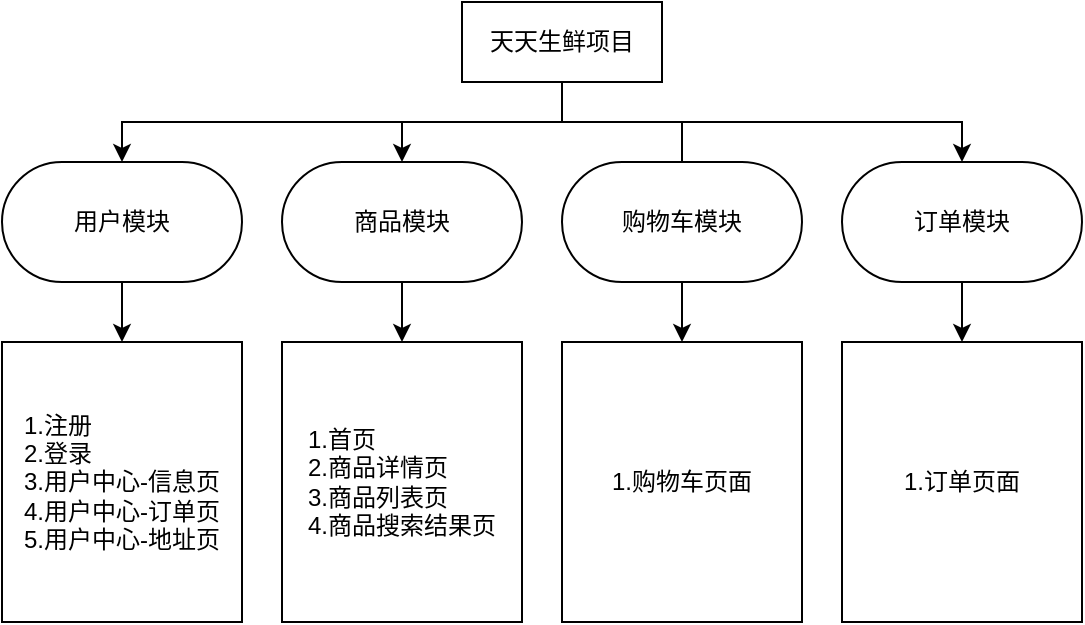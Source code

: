 <mxfile version="14.2.4" type="embed" pages="4">
    <diagram id="9v9AS-K5I2nIRWhcMuOT" name="页面图">
        <mxGraphModel dx="274" dy="249" grid="1" gridSize="10" guides="1" tooltips="1" connect="1" arrows="1" fold="1" page="1" pageScale="1" pageWidth="827" pageHeight="1169" math="0" shadow="0">
            <root>
                <mxCell id="0"/>
                <mxCell id="1" parent="0"/>
                <mxCell id="8" style="edgeStyle=orthogonalEdgeStyle;rounded=0;orthogonalLoop=1;jettySize=auto;html=1;exitX=0.25;exitY=1;exitDx=0;exitDy=0;" parent="1" source="2" target="3" edge="1">
                    <mxGeometry relative="1" as="geometry">
                        <Array as="points">
                            <mxPoint x="300" y="80"/>
                            <mxPoint x="300" y="100"/>
                            <mxPoint x="80" y="100"/>
                        </Array>
                    </mxGeometry>
                </mxCell>
                <mxCell id="9" style="edgeStyle=orthogonalEdgeStyle;rounded=0;orthogonalLoop=1;jettySize=auto;html=1;exitX=0.5;exitY=0;exitDx=0;exitDy=0;entryX=0.5;entryY=0;entryDx=0;entryDy=0;" parent="1" source="6" target="5" edge="1">
                    <mxGeometry relative="1" as="geometry"/>
                </mxCell>
                <mxCell id="10" style="edgeStyle=orthogonalEdgeStyle;rounded=0;orthogonalLoop=1;jettySize=auto;html=1;exitX=0.5;exitY=1;exitDx=0;exitDy=0;" parent="1" source="2" target="7" edge="1">
                    <mxGeometry relative="1" as="geometry"/>
                </mxCell>
                <mxCell id="2" value="天天生鲜项目" style="rounded=0;whiteSpace=wrap;html=1;" parent="1" vertex="1">
                    <mxGeometry x="250" y="40" width="100" height="40" as="geometry"/>
                </mxCell>
                <mxCell id="12" style="edgeStyle=orthogonalEdgeStyle;rounded=0;orthogonalLoop=1;jettySize=auto;html=1;exitX=0.5;exitY=1;exitDx=0;exitDy=0;entryX=0.5;entryY=0;entryDx=0;entryDy=0;" parent="1" source="3" target="11" edge="1">
                    <mxGeometry relative="1" as="geometry"/>
                </mxCell>
                <mxCell id="3" value="用户模块" style="rounded=1;whiteSpace=wrap;html=1;arcSize=50;" parent="1" vertex="1">
                    <mxGeometry x="20" y="120" width="120" height="60" as="geometry"/>
                </mxCell>
                <mxCell id="15" style="edgeStyle=orthogonalEdgeStyle;rounded=0;orthogonalLoop=1;jettySize=auto;html=1;entryX=0.5;entryY=0;entryDx=0;entryDy=0;" parent="1" source="5" target="14" edge="1">
                    <mxGeometry relative="1" as="geometry"/>
                </mxCell>
                <mxCell id="5" value="商品模块" style="rounded=1;whiteSpace=wrap;html=1;arcSize=50;" parent="1" vertex="1">
                    <mxGeometry x="160" y="120" width="120" height="60" as="geometry"/>
                </mxCell>
                <mxCell id="19" style="edgeStyle=orthogonalEdgeStyle;rounded=0;orthogonalLoop=1;jettySize=auto;html=1;" parent="1" source="6" target="16" edge="1">
                    <mxGeometry relative="1" as="geometry"/>
                </mxCell>
                <mxCell id="6" value="购物车模块" style="rounded=1;whiteSpace=wrap;html=1;arcSize=50;" parent="1" vertex="1">
                    <mxGeometry x="300" y="120" width="120" height="60" as="geometry"/>
                </mxCell>
                <mxCell id="18" style="edgeStyle=orthogonalEdgeStyle;rounded=0;orthogonalLoop=1;jettySize=auto;html=1;entryX=0.5;entryY=0;entryDx=0;entryDy=0;" parent="1" source="7" target="17" edge="1">
                    <mxGeometry relative="1" as="geometry"/>
                </mxCell>
                <mxCell id="7" value="订单模块" style="rounded=1;whiteSpace=wrap;html=1;arcSize=50;" parent="1" vertex="1">
                    <mxGeometry x="440" y="120" width="120" height="60" as="geometry"/>
                </mxCell>
                <mxCell id="11" value="&lt;div style=&quot;text-align: left&quot;&gt;&lt;span&gt;1.注册&lt;/span&gt;&lt;/div&gt;&lt;div style=&quot;text-align: left&quot;&gt;&lt;span&gt;2.登录&lt;/span&gt;&lt;/div&gt;&lt;div style=&quot;text-align: left&quot;&gt;&lt;span&gt;3.用户中心-信息页&lt;/span&gt;&lt;/div&gt;&lt;div style=&quot;text-align: left&quot;&gt;&lt;span&gt;4.用户中心-订单页&lt;/span&gt;&lt;/div&gt;&lt;div style=&quot;text-align: left&quot;&gt;&lt;span&gt;5.用户中心-地址页&lt;/span&gt;&lt;/div&gt;" style="rounded=0;whiteSpace=wrap;html=1;" parent="1" vertex="1">
                    <mxGeometry x="20" y="210" width="120" height="140" as="geometry"/>
                </mxCell>
                <mxCell id="14" value="&lt;div style=&quot;text-align: left&quot;&gt;&lt;span&gt;1.首页&lt;/span&gt;&lt;/div&gt;&lt;div style=&quot;text-align: left&quot;&gt;&lt;span&gt;2.商品详情页&lt;/span&gt;&lt;/div&gt;&lt;div style=&quot;text-align: left&quot;&gt;&lt;span&gt;3.商品列表页&lt;br&gt;&lt;/span&gt;&lt;/div&gt;&lt;div style=&quot;text-align: left&quot;&gt;&lt;span&gt;4.商品搜索结果页&lt;/span&gt;&lt;/div&gt;" style="rounded=0;whiteSpace=wrap;html=1;" parent="1" vertex="1">
                    <mxGeometry x="160" y="210" width="120" height="140" as="geometry"/>
                </mxCell>
                <mxCell id="16" value="&lt;div style=&quot;text-align: left&quot;&gt;1.购物车页面&lt;/div&gt;" style="rounded=0;whiteSpace=wrap;html=1;" parent="1" vertex="1">
                    <mxGeometry x="300" y="210" width="120" height="140" as="geometry"/>
                </mxCell>
                <mxCell id="17" value="&lt;div style=&quot;text-align: left&quot;&gt;&lt;span&gt;1.订单页面&lt;br&gt;&lt;/span&gt;&lt;/div&gt;" style="rounded=0;whiteSpace=wrap;html=1;" parent="1" vertex="1">
                    <mxGeometry x="440" y="210" width="120" height="140" as="geometry"/>
                </mxCell>
            </root>
        </mxGraphModel>
    </diagram>
    <diagram id="kE_9AVWNliM9SF7yLCfd" name="功能图">
        &#xa;
        <mxGraphModel dx="734" dy="437" grid="1" gridSize="10" guides="1" tooltips="1" connect="1" arrows="1" fold="1" page="1" pageScale="1" pageWidth="827" pageHeight="1169" math="0" shadow="0">
            &#xa;
            <root>
                &#xa;
                <mxCell id="H1BVqlpfoN49mG5MArOP-0"/>
                &#xa;
                <mxCell id="H1BVqlpfoN49mG5MArOP-1" parent="H1BVqlpfoN49mG5MArOP-0"/>
                &#xa;
                <mxCell id="YeofScEGzegwZU8qH1nP-0" style="edgeStyle=orthogonalEdgeStyle;rounded=0;orthogonalLoop=1;jettySize=auto;html=1;exitX=0.25;exitY=1;exitDx=0;exitDy=0;" edge="1" parent="H1BVqlpfoN49mG5MArOP-1" source="YeofScEGzegwZU8qH1nP-3" target="YeofScEGzegwZU8qH1nP-5">
                    &#xa;
                    <mxGeometry relative="1" as="geometry">
                        &#xa;
                        <Array as="points">
                            &#xa;
                            <mxPoint x="300" y="80"/>
                            &#xa;
                            <mxPoint x="300" y="100"/>
                            &#xa;
                            <mxPoint x="80" y="100"/>
                            &#xa;
                        </Array>
                        &#xa;
                    </mxGeometry>
                    &#xa;
                </mxCell>
                &#xa;
                <mxCell id="YeofScEGzegwZU8qH1nP-1" style="edgeStyle=orthogonalEdgeStyle;rounded=0;orthogonalLoop=1;jettySize=auto;html=1;exitX=0.5;exitY=0;exitDx=0;exitDy=0;entryX=0.5;entryY=0;entryDx=0;entryDy=0;" edge="1" parent="H1BVqlpfoN49mG5MArOP-1" source="YeofScEGzegwZU8qH1nP-9" target="YeofScEGzegwZU8qH1nP-7">
                    &#xa;
                    <mxGeometry relative="1" as="geometry"/>
                    &#xa;
                </mxCell>
                &#xa;
                <mxCell id="YeofScEGzegwZU8qH1nP-2" style="edgeStyle=orthogonalEdgeStyle;rounded=0;orthogonalLoop=1;jettySize=auto;html=1;exitX=0.5;exitY=1;exitDx=0;exitDy=0;" edge="1" parent="H1BVqlpfoN49mG5MArOP-1" source="YeofScEGzegwZU8qH1nP-3" target="YeofScEGzegwZU8qH1nP-11">
                    &#xa;
                    <mxGeometry relative="1" as="geometry"/>
                    &#xa;
                </mxCell>
                &#xa;
                <mxCell id="YeofScEGzegwZU8qH1nP-17" style="edgeStyle=orthogonalEdgeStyle;rounded=0;orthogonalLoop=1;jettySize=auto;html=1;exitX=0.5;exitY=1;exitDx=0;exitDy=0;" edge="1" parent="H1BVqlpfoN49mG5MArOP-1" source="YeofScEGzegwZU8qH1nP-3" target="YeofScEGzegwZU8qH1nP-16">
                    &#xa;
                    <mxGeometry relative="1" as="geometry"/>
                    &#xa;
                </mxCell>
                &#xa;
                <mxCell id="YeofScEGzegwZU8qH1nP-3" value="天天生鲜项目" style="rounded=0;whiteSpace=wrap;html=1;" vertex="1" parent="H1BVqlpfoN49mG5MArOP-1">
                    &#xa;
                    <mxGeometry x="250" y="40" width="100" height="40" as="geometry"/>
                    &#xa;
                </mxCell>
                &#xa;
                <mxCell id="YeofScEGzegwZU8qH1nP-4" style="edgeStyle=orthogonalEdgeStyle;rounded=0;orthogonalLoop=1;jettySize=auto;html=1;exitX=0.5;exitY=1;exitDx=0;exitDy=0;entryX=0.5;entryY=0;entryDx=0;entryDy=0;" edge="1" parent="H1BVqlpfoN49mG5MArOP-1" source="YeofScEGzegwZU8qH1nP-5" target="YeofScEGzegwZU8qH1nP-12">
                    &#xa;
                    <mxGeometry relative="1" as="geometry"/>
                    &#xa;
                </mxCell>
                &#xa;
                <mxCell id="YeofScEGzegwZU8qH1nP-5" value="用户模块" style="rounded=1;whiteSpace=wrap;html=1;arcSize=50;" vertex="1" parent="H1BVqlpfoN49mG5MArOP-1">
                    &#xa;
                    <mxGeometry x="20" y="120" width="120" height="60" as="geometry"/>
                    &#xa;
                </mxCell>
                &#xa;
                <mxCell id="YeofScEGzegwZU8qH1nP-6" style="edgeStyle=orthogonalEdgeStyle;rounded=0;orthogonalLoop=1;jettySize=auto;html=1;entryX=0.5;entryY=0;entryDx=0;entryDy=0;" edge="1" parent="H1BVqlpfoN49mG5MArOP-1" source="YeofScEGzegwZU8qH1nP-7" target="YeofScEGzegwZU8qH1nP-13">
                    &#xa;
                    <mxGeometry relative="1" as="geometry"/>
                    &#xa;
                </mxCell>
                &#xa;
                <mxCell id="YeofScEGzegwZU8qH1nP-7" value="商品模块" style="rounded=1;whiteSpace=wrap;html=1;arcSize=50;" vertex="1" parent="H1BVqlpfoN49mG5MArOP-1">
                    &#xa;
                    <mxGeometry x="160" y="120" width="120" height="60" as="geometry"/>
                    &#xa;
                </mxCell>
                &#xa;
                <mxCell id="YeofScEGzegwZU8qH1nP-8" style="edgeStyle=orthogonalEdgeStyle;rounded=0;orthogonalLoop=1;jettySize=auto;html=1;" edge="1" parent="H1BVqlpfoN49mG5MArOP-1" source="YeofScEGzegwZU8qH1nP-9" target="YeofScEGzegwZU8qH1nP-14">
                    &#xa;
                    <mxGeometry relative="1" as="geometry"/>
                    &#xa;
                </mxCell>
                &#xa;
                <mxCell id="YeofScEGzegwZU8qH1nP-9" value="购物车模块" style="rounded=1;whiteSpace=wrap;html=1;arcSize=50;" vertex="1" parent="H1BVqlpfoN49mG5MArOP-1">
                    &#xa;
                    <mxGeometry x="300" y="120" width="120" height="60" as="geometry"/>
                    &#xa;
                </mxCell>
                &#xa;
                <mxCell id="YeofScEGzegwZU8qH1nP-10" style="edgeStyle=orthogonalEdgeStyle;rounded=0;orthogonalLoop=1;jettySize=auto;html=1;entryX=0.5;entryY=0;entryDx=0;entryDy=0;" edge="1" parent="H1BVqlpfoN49mG5MArOP-1" source="YeofScEGzegwZU8qH1nP-11" target="YeofScEGzegwZU8qH1nP-15">
                    &#xa;
                    <mxGeometry relative="1" as="geometry"/>
                    &#xa;
                </mxCell>
                &#xa;
                <mxCell id="YeofScEGzegwZU8qH1nP-11" value="订单模块" style="rounded=1;whiteSpace=wrap;html=1;arcSize=50;" vertex="1" parent="H1BVqlpfoN49mG5MArOP-1">
                    &#xa;
                    <mxGeometry x="440" y="120" width="120" height="60" as="geometry"/>
                    &#xa;
                </mxCell>
                &#xa;
                <mxCell id="YeofScEGzegwZU8qH1nP-12" value="&lt;div style=&quot;text-align: left&quot;&gt;&lt;span&gt;1.注册&lt;/span&gt;&lt;/div&gt;&lt;div style=&quot;text-align: left&quot;&gt;&lt;span&gt;2.注册用户的激活&lt;br&gt;&lt;/span&gt;&lt;/div&gt;&lt;div style=&quot;text-align: left&quot;&gt;&lt;span&gt;3.登录&lt;/span&gt;&lt;/div&gt;&lt;div style=&quot;text-align: left&quot;&gt;&lt;span&gt;4.显示用户个人信息&lt;/span&gt;&lt;/div&gt;&lt;div style=&quot;text-align: left&quot;&gt;&lt;span&gt;5.显示用户浏览记录&lt;/span&gt;&lt;/div&gt;&lt;div style=&quot;text-align: left&quot;&gt;6.显示用户的默认地址&lt;/div&gt;&lt;div style=&quot;text-align: left&quot;&gt;7.添加用户的收货地址&lt;/div&gt;&lt;div style=&quot;text-align: left&quot;&gt;8.显示用户的订单信息&lt;/div&gt;" style="rounded=0;whiteSpace=wrap;html=1;" vertex="1" parent="H1BVqlpfoN49mG5MArOP-1">
                    &#xa;
                    <mxGeometry x="20" y="210" width="120" height="140" as="geometry"/>
                    &#xa;
                </mxCell>
                &#xa;
                <mxCell id="YeofScEGzegwZU8qH1nP-13" value="&lt;div style=&quot;text-align: left&quot;&gt;&lt;span&gt;1.首页信息显示（种类信息，商品信息）&lt;/span&gt;&lt;/div&gt;&lt;div style=&quot;text-align: left&quot;&gt;&lt;span&gt;2.商品详情信息&lt;/span&gt;&lt;/div&gt;&lt;div style=&quot;text-align: left&quot;&gt;&lt;span&gt;3.商品列表以及分页&lt;br&gt;&lt;/span&gt;&lt;/div&gt;&lt;div style=&quot;text-align: left&quot;&gt;&lt;span&gt;4.商品新品信息&lt;/span&gt;&lt;/div&gt;&lt;div style=&quot;text-align: left&quot;&gt;&lt;span&gt;5.商品搜索&lt;/span&gt;&lt;/div&gt;" style="rounded=0;whiteSpace=wrap;html=1;" vertex="1" parent="H1BVqlpfoN49mG5MArOP-1">
                    &#xa;
                    <mxGeometry x="160" y="210" width="120" height="140" as="geometry"/>
                    &#xa;
                </mxCell>
                &#xa;
                <mxCell id="YeofScEGzegwZU8qH1nP-14" value="&lt;div style=&quot;text-align: left&quot;&gt;1.用户购物车信息&lt;/div&gt;&lt;div style=&quot;text-align: left&quot;&gt;2.购物信息的编辑&lt;/div&gt;&lt;div style=&quot;text-align: left&quot;&gt;3.详情页和列表页加入商品到购物车&lt;/div&gt;" style="rounded=0;whiteSpace=wrap;html=1;" vertex="1" parent="H1BVqlpfoN49mG5MArOP-1">
                    &#xa;
                    <mxGeometry x="300" y="210" width="120" height="140" as="geometry"/>
                    &#xa;
                </mxCell>
                &#xa;
                <mxCell id="YeofScEGzegwZU8qH1nP-15" value="&lt;div style=&quot;text-align: left&quot;&gt;&lt;span&gt;1.展示用户选择的商品信息&lt;br&gt;&lt;/span&gt;&lt;/div&gt;&lt;div style=&quot;text-align: left&quot;&gt;&lt;span&gt;2.订单的创建&lt;/span&gt;&lt;/div&gt;&lt;div style=&quot;text-align: left&quot;&gt;&lt;span&gt;3.订单的支付&lt;/span&gt;&lt;/div&gt;" style="rounded=0;whiteSpace=wrap;html=1;" vertex="1" parent="H1BVqlpfoN49mG5MArOP-1">
                    &#xa;
                    <mxGeometry x="440" y="210" width="120" height="140" as="geometry"/>
                    &#xa;
                </mxCell>
                &#xa;
                <mxCell id="YeofScEGzegwZU8qH1nP-16" value="后台管理" style="rounded=1;whiteSpace=wrap;html=1;arcSize=50;" vertex="1" parent="H1BVqlpfoN49mG5MArOP-1">
                    &#xa;
                    <mxGeometry x="590" y="120" width="120" height="60" as="geometry"/>
                    &#xa;
                </mxCell>
                &#xa;
            </root>
            &#xa;
        </mxGraphModel>
        &#xa;
    </diagram>
    <diagram id="7QzdpZMqNqG3WtDnnxMW" name="数据库分析">
        <mxGraphModel dx="486" dy="249" grid="1" gridSize="10" guides="1" tooltips="1" connect="1" arrows="1" fold="1" page="1" pageScale="1" pageWidth="827" pageHeight="1169" math="0" shadow="0">
            <root>
                <mxCell id="pwgKmoeTG_F58mVE6B1p-0"/>
                <mxCell id="pwgKmoeTG_F58mVE6B1p-1" parent="pwgKmoeTG_F58mVE6B1p-0"/>
                <mxCell id="pwgKmoeTG_F58mVE6B1p-24" value="用户表" style="shape=table;html=1;whiteSpace=wrap;startSize=30;container=1;collapsible=0;childLayout=tableLayout;fontStyle=1;align=center;treeFolding=0;" parent="pwgKmoeTG_F58mVE6B1p-1" vertex="1">
                    <mxGeometry x="200" y="130" width="120" height="243" as="geometry"/>
                </mxCell>
                <mxCell id="pwgKmoeTG_F58mVE6B1p-25" value="" style="shape=partialRectangle;html=1;whiteSpace=wrap;collapsible=0;dropTarget=0;pointerEvents=0;fillColor=none;top=0;left=0;bottom=0;right=0;points=[[0,0.5],[1,0.5]];portConstraint=eastwest;" parent="pwgKmoeTG_F58mVE6B1p-24" vertex="1">
                    <mxGeometry y="30" width="120" height="37" as="geometry"/>
                </mxCell>
                <mxCell id="pwgKmoeTG_F58mVE6B1p-26" value="*ID" style="shape=partialRectangle;html=1;whiteSpace=wrap;connectable=0;fillColor=none;top=0;left=0;bottom=0;right=0;overflow=hidden;" parent="pwgKmoeTG_F58mVE6B1p-25" vertex="1">
                    <mxGeometry width="60" height="37" as="geometry"/>
                </mxCell>
                <mxCell id="pwgKmoeTG_F58mVE6B1p-27" value="ID" style="shape=partialRectangle;html=1;whiteSpace=wrap;connectable=0;fillColor=none;top=0;left=0;bottom=0;right=0;overflow=hidden;" parent="pwgKmoeTG_F58mVE6B1p-25" vertex="1">
                    <mxGeometry x="60" width="60" height="37" as="geometry"/>
                </mxCell>
                <mxCell id="pwgKmoeTG_F58mVE6B1p-29" value="" style="shape=partialRectangle;html=1;whiteSpace=wrap;collapsible=0;dropTarget=0;pointerEvents=0;fillColor=none;top=0;left=0;bottom=0;right=0;points=[[0,0.5],[1,0.5]];portConstraint=eastwest;" parent="pwgKmoeTG_F58mVE6B1p-24" vertex="1">
                    <mxGeometry y="67" width="120" height="36" as="geometry"/>
                </mxCell>
                <mxCell id="pwgKmoeTG_F58mVE6B1p-30" value="用户名" style="shape=partialRectangle;html=1;whiteSpace=wrap;connectable=0;fillColor=none;top=0;left=0;bottom=0;right=0;overflow=hidden;" parent="pwgKmoeTG_F58mVE6B1p-29" vertex="1">
                    <mxGeometry width="60" height="36" as="geometry"/>
                </mxCell>
                <mxCell id="pwgKmoeTG_F58mVE6B1p-31" value="Name" style="shape=partialRectangle;html=1;whiteSpace=wrap;connectable=0;fillColor=none;top=0;left=0;bottom=0;right=0;overflow=hidden;" parent="pwgKmoeTG_F58mVE6B1p-29" vertex="1">
                    <mxGeometry x="60" width="60" height="36" as="geometry"/>
                </mxCell>
                <mxCell id="pwgKmoeTG_F58mVE6B1p-33" value="" style="shape=partialRectangle;html=1;whiteSpace=wrap;collapsible=0;dropTarget=0;pointerEvents=0;fillColor=none;top=0;left=0;bottom=0;right=0;points=[[0,0.5],[1,0.5]];portConstraint=eastwest;" parent="pwgKmoeTG_F58mVE6B1p-24" vertex="1">
                    <mxGeometry y="103" width="120" height="37" as="geometry"/>
                </mxCell>
                <mxCell id="pwgKmoeTG_F58mVE6B1p-34" value="密码" style="shape=partialRectangle;html=1;whiteSpace=wrap;connectable=0;fillColor=none;top=0;left=0;bottom=0;right=0;overflow=hidden;" parent="pwgKmoeTG_F58mVE6B1p-33" vertex="1">
                    <mxGeometry width="60" height="37" as="geometry"/>
                </mxCell>
                <mxCell id="pwgKmoeTG_F58mVE6B1p-35" value="PSW" style="shape=partialRectangle;html=1;whiteSpace=wrap;connectable=0;fillColor=none;top=0;left=0;bottom=0;right=0;overflow=hidden;" parent="pwgKmoeTG_F58mVE6B1p-33" vertex="1">
                    <mxGeometry x="60" width="60" height="37" as="geometry"/>
                </mxCell>
                <mxCell id="pwgKmoeTG_F58mVE6B1p-37" style="shape=partialRectangle;html=1;whiteSpace=wrap;collapsible=0;dropTarget=0;pointerEvents=0;fillColor=none;top=0;left=0;bottom=0;right=0;points=[[0,0.5],[1,0.5]];portConstraint=eastwest;" parent="pwgKmoeTG_F58mVE6B1p-24" vertex="1">
                    <mxGeometry y="140" width="120" height="37" as="geometry"/>
                </mxCell>
                <mxCell id="pwgKmoeTG_F58mVE6B1p-38" value="邮箱" style="shape=partialRectangle;html=1;whiteSpace=wrap;connectable=0;fillColor=none;top=0;left=0;bottom=0;right=0;overflow=hidden;" parent="pwgKmoeTG_F58mVE6B1p-37" vertex="1">
                    <mxGeometry width="60" height="37" as="geometry"/>
                </mxCell>
                <mxCell id="pwgKmoeTG_F58mVE6B1p-39" value="Mail" style="shape=partialRectangle;html=1;whiteSpace=wrap;connectable=0;fillColor=none;top=0;left=0;bottom=0;right=0;overflow=hidden;" parent="pwgKmoeTG_F58mVE6B1p-37" vertex="1">
                    <mxGeometry x="60" width="60" height="37" as="geometry"/>
                </mxCell>
                <mxCell id="pwgKmoeTG_F58mVE6B1p-40" style="shape=partialRectangle;html=1;whiteSpace=wrap;collapsible=0;dropTarget=0;pointerEvents=0;fillColor=none;top=0;left=0;bottom=0;right=0;points=[[0,0.5],[1,0.5]];portConstraint=eastwest;" parent="pwgKmoeTG_F58mVE6B1p-24" vertex="1">
                    <mxGeometry y="177" width="120" height="33" as="geometry"/>
                </mxCell>
                <mxCell id="pwgKmoeTG_F58mVE6B1p-41" value="激活标识" style="shape=partialRectangle;html=1;whiteSpace=wrap;connectable=0;fillColor=none;top=0;left=0;bottom=0;right=0;overflow=hidden;" parent="pwgKmoeTG_F58mVE6B1p-40" vertex="1">
                    <mxGeometry width="60" height="33" as="geometry"/>
                </mxCell>
                <mxCell id="pwgKmoeTG_F58mVE6B1p-42" value="State" style="shape=partialRectangle;html=1;whiteSpace=wrap;connectable=0;fillColor=none;top=0;left=0;bottom=0;right=0;overflow=hidden;" parent="pwgKmoeTG_F58mVE6B1p-40" vertex="1">
                    <mxGeometry x="60" width="60" height="33" as="geometry"/>
                </mxCell>
                <mxCell id="pwgKmoeTG_F58mVE6B1p-70" style="shape=partialRectangle;html=1;whiteSpace=wrap;collapsible=0;dropTarget=0;pointerEvents=0;fillColor=none;top=0;left=0;bottom=0;right=0;points=[[0,0.5],[1,0.5]];portConstraint=eastwest;" parent="pwgKmoeTG_F58mVE6B1p-24" vertex="1">
                    <mxGeometry y="210" width="120" height="33" as="geometry"/>
                </mxCell>
                <mxCell id="pwgKmoeTG_F58mVE6B1p-71" value="权限标识" style="shape=partialRectangle;html=1;whiteSpace=wrap;connectable=0;fillColor=none;top=0;left=0;bottom=0;right=0;overflow=hidden;" parent="pwgKmoeTG_F58mVE6B1p-70" vertex="1">
                    <mxGeometry width="60" height="33" as="geometry"/>
                </mxCell>
                <mxCell id="pwgKmoeTG_F58mVE6B1p-72" value="Power" style="shape=partialRectangle;html=1;whiteSpace=wrap;connectable=0;fillColor=none;top=0;left=0;bottom=0;right=0;overflow=hidden;" parent="pwgKmoeTG_F58mVE6B1p-70" vertex="1">
                    <mxGeometry x="60" width="60" height="33" as="geometry"/>
                </mxCell>
                <mxCell id="pwgKmoeTG_F58mVE6B1p-43" value="地址表" style="shape=table;html=1;whiteSpace=wrap;startSize=30;container=1;collapsible=0;childLayout=tableLayout;fontStyle=1;align=center;treeFolding=0;" parent="pwgKmoeTG_F58mVE6B1p-1" vertex="1">
                    <mxGeometry x="354" y="130" width="120" height="276" as="geometry"/>
                </mxCell>
                <mxCell id="pwgKmoeTG_F58mVE6B1p-44" value="" style="shape=partialRectangle;html=1;whiteSpace=wrap;collapsible=0;dropTarget=0;pointerEvents=0;fillColor=none;top=0;left=0;bottom=0;right=0;points=[[0,0.5],[1,0.5]];portConstraint=eastwest;" parent="pwgKmoeTG_F58mVE6B1p-43" vertex="1">
                    <mxGeometry y="30" width="120" height="37" as="geometry"/>
                </mxCell>
                <mxCell id="pwgKmoeTG_F58mVE6B1p-45" value="*ID" style="shape=partialRectangle;html=1;whiteSpace=wrap;connectable=0;fillColor=none;top=0;left=0;bottom=0;right=0;overflow=hidden;" parent="pwgKmoeTG_F58mVE6B1p-44" vertex="1">
                    <mxGeometry width="60" height="37" as="geometry"/>
                </mxCell>
                <mxCell id="pwgKmoeTG_F58mVE6B1p-46" value="ID" style="shape=partialRectangle;html=1;whiteSpace=wrap;connectable=0;fillColor=none;top=0;left=0;bottom=0;right=0;overflow=hidden;" parent="pwgKmoeTG_F58mVE6B1p-44" vertex="1">
                    <mxGeometry x="60" width="60" height="37" as="geometry"/>
                </mxCell>
                <mxCell id="pwgKmoeTG_F58mVE6B1p-47" value="" style="shape=partialRectangle;html=1;whiteSpace=wrap;collapsible=0;dropTarget=0;pointerEvents=0;fillColor=none;top=0;left=0;bottom=0;right=0;points=[[0,0.5],[1,0.5]];portConstraint=eastwest;" parent="pwgKmoeTG_F58mVE6B1p-43" vertex="1">
                    <mxGeometry y="67" width="120" height="36" as="geometry"/>
                </mxCell>
                <mxCell id="pwgKmoeTG_F58mVE6B1p-48" value="收件人" style="shape=partialRectangle;html=1;whiteSpace=wrap;connectable=0;fillColor=none;top=0;left=0;bottom=0;right=0;overflow=hidden;" parent="pwgKmoeTG_F58mVE6B1p-47" vertex="1">
                    <mxGeometry width="60" height="36" as="geometry"/>
                </mxCell>
                <mxCell id="pwgKmoeTG_F58mVE6B1p-49" value="收件人" style="shape=partialRectangle;html=1;whiteSpace=wrap;connectable=0;fillColor=none;top=0;left=0;bottom=0;right=0;overflow=hidden;" parent="pwgKmoeTG_F58mVE6B1p-47" vertex="1">
                    <mxGeometry x="60" width="60" height="36" as="geometry"/>
                </mxCell>
                <mxCell id="pwgKmoeTG_F58mVE6B1p-50" value="" style="shape=partialRectangle;html=1;whiteSpace=wrap;collapsible=0;dropTarget=0;pointerEvents=0;fillColor=none;top=0;left=0;bottom=0;right=0;points=[[0,0.5],[1,0.5]];portConstraint=eastwest;" parent="pwgKmoeTG_F58mVE6B1p-43" vertex="1">
                    <mxGeometry y="103" width="120" height="37" as="geometry"/>
                </mxCell>
                <mxCell id="pwgKmoeTG_F58mVE6B1p-51" value="地址" style="shape=partialRectangle;html=1;whiteSpace=wrap;connectable=0;fillColor=none;top=0;left=0;bottom=0;right=0;overflow=hidden;" parent="pwgKmoeTG_F58mVE6B1p-50" vertex="1">
                    <mxGeometry width="60" height="37" as="geometry"/>
                </mxCell>
                <mxCell id="pwgKmoeTG_F58mVE6B1p-52" value="PSW" style="shape=partialRectangle;html=1;whiteSpace=wrap;connectable=0;fillColor=none;top=0;left=0;bottom=0;right=0;overflow=hidden;" parent="pwgKmoeTG_F58mVE6B1p-50" vertex="1">
                    <mxGeometry x="60" width="60" height="37" as="geometry"/>
                </mxCell>
                <mxCell id="pwgKmoeTG_F58mVE6B1p-53" style="shape=partialRectangle;html=1;whiteSpace=wrap;collapsible=0;dropTarget=0;pointerEvents=0;fillColor=none;top=0;left=0;bottom=0;right=0;points=[[0,0.5],[1,0.5]];portConstraint=eastwest;" parent="pwgKmoeTG_F58mVE6B1p-43" vertex="1">
                    <mxGeometry y="140" width="120" height="37" as="geometry"/>
                </mxCell>
                <mxCell id="pwgKmoeTG_F58mVE6B1p-54" value="邮编" style="shape=partialRectangle;html=1;whiteSpace=wrap;connectable=0;fillColor=none;top=0;left=0;bottom=0;right=0;overflow=hidden;" parent="pwgKmoeTG_F58mVE6B1p-53" vertex="1">
                    <mxGeometry width="60" height="37" as="geometry"/>
                </mxCell>
                <mxCell id="pwgKmoeTG_F58mVE6B1p-55" value="Mail" style="shape=partialRectangle;html=1;whiteSpace=wrap;connectable=0;fillColor=none;top=0;left=0;bottom=0;right=0;overflow=hidden;" parent="pwgKmoeTG_F58mVE6B1p-53" vertex="1">
                    <mxGeometry x="60" width="60" height="37" as="geometry"/>
                </mxCell>
                <mxCell id="pwgKmoeTG_F58mVE6B1p-56" style="shape=partialRectangle;html=1;whiteSpace=wrap;collapsible=0;dropTarget=0;pointerEvents=0;fillColor=none;top=0;left=0;bottom=0;right=0;points=[[0,0.5],[1,0.5]];portConstraint=eastwest;" parent="pwgKmoeTG_F58mVE6B1p-43" vertex="1">
                    <mxGeometry y="177" width="120" height="33" as="geometry"/>
                </mxCell>
                <mxCell id="pwgKmoeTG_F58mVE6B1p-57" value="联系方式" style="shape=partialRectangle;html=1;whiteSpace=wrap;connectable=0;fillColor=none;top=0;left=0;bottom=0;right=0;overflow=hidden;" parent="pwgKmoeTG_F58mVE6B1p-56" vertex="1">
                    <mxGeometry width="60" height="33" as="geometry"/>
                </mxCell>
                <mxCell id="pwgKmoeTG_F58mVE6B1p-58" value="State" style="shape=partialRectangle;html=1;whiteSpace=wrap;connectable=0;fillColor=none;top=0;left=0;bottom=0;right=0;overflow=hidden;" parent="pwgKmoeTG_F58mVE6B1p-56" vertex="1">
                    <mxGeometry x="60" width="60" height="33" as="geometry"/>
                </mxCell>
                <mxCell id="pwgKmoeTG_F58mVE6B1p-62" style="shape=partialRectangle;html=1;whiteSpace=wrap;collapsible=0;dropTarget=0;pointerEvents=0;fillColor=none;top=0;left=0;bottom=0;right=0;points=[[0,0.5],[1,0.5]];portConstraint=eastwest;" parent="pwgKmoeTG_F58mVE6B1p-43" vertex="1">
                    <mxGeometry y="210" width="120" height="33" as="geometry"/>
                </mxCell>
                <mxCell id="pwgKmoeTG_F58mVE6B1p-63" value="用户ID" style="shape=partialRectangle;html=1;whiteSpace=wrap;connectable=0;fillColor=none;top=0;left=0;bottom=0;right=0;overflow=hidden;" parent="pwgKmoeTG_F58mVE6B1p-62" vertex="1">
                    <mxGeometry width="60" height="33" as="geometry"/>
                </mxCell>
                <mxCell id="pwgKmoeTG_F58mVE6B1p-64" value="Info" style="shape=partialRectangle;html=1;whiteSpace=wrap;connectable=0;fillColor=none;top=0;left=0;bottom=0;right=0;overflow=hidden;" parent="pwgKmoeTG_F58mVE6B1p-62" vertex="1">
                    <mxGeometry x="60" width="60" height="33" as="geometry"/>
                </mxCell>
                <mxCell id="pwgKmoeTG_F58mVE6B1p-66" style="shape=partialRectangle;html=1;whiteSpace=wrap;collapsible=0;dropTarget=0;pointerEvents=0;fillColor=none;top=0;left=0;bottom=0;right=0;points=[[0,0.5],[1,0.5]];portConstraint=eastwest;" parent="pwgKmoeTG_F58mVE6B1p-43" vertex="1">
                    <mxGeometry y="243" width="120" height="33" as="geometry"/>
                </mxCell>
                <mxCell id="pwgKmoeTG_F58mVE6B1p-67" value="默认地址" style="shape=partialRectangle;html=1;whiteSpace=wrap;connectable=0;fillColor=none;top=0;left=0;bottom=0;right=0;overflow=hidden;" parent="pwgKmoeTG_F58mVE6B1p-66" vertex="1">
                    <mxGeometry width="60" height="33" as="geometry"/>
                </mxCell>
                <mxCell id="pwgKmoeTG_F58mVE6B1p-68" value="Addr" style="shape=partialRectangle;html=1;whiteSpace=wrap;connectable=0;fillColor=none;top=0;left=0;bottom=0;right=0;overflow=hidden;" parent="pwgKmoeTG_F58mVE6B1p-66" vertex="1">
                    <mxGeometry x="60" width="60" height="33" as="geometry"/>
                </mxCell>
                <mxCell id="pwgKmoeTG_F58mVE6B1p-73" value="SKU商品表" style="shape=table;html=1;whiteSpace=wrap;startSize=30;container=1;collapsible=0;childLayout=tableLayout;fontStyle=1;align=center;treeFolding=0;" parent="pwgKmoeTG_F58mVE6B1p-1" vertex="1">
                    <mxGeometry x="520" y="130" width="120" height="444" as="geometry"/>
                </mxCell>
                <mxCell id="pwgKmoeTG_F58mVE6B1p-74" value="" style="shape=partialRectangle;html=1;whiteSpace=wrap;collapsible=0;dropTarget=0;pointerEvents=0;fillColor=none;top=0;left=0;bottom=0;right=0;points=[[0,0.5],[1,0.5]];portConstraint=eastwest;" parent="pwgKmoeTG_F58mVE6B1p-73" vertex="1">
                    <mxGeometry y="30" width="120" height="37" as="geometry"/>
                </mxCell>
                <mxCell id="pwgKmoeTG_F58mVE6B1p-75" value="*ID" style="shape=partialRectangle;html=1;whiteSpace=wrap;connectable=0;fillColor=none;top=0;left=0;bottom=0;right=0;overflow=hidden;" parent="pwgKmoeTG_F58mVE6B1p-74" vertex="1">
                    <mxGeometry width="60" height="37" as="geometry"/>
                </mxCell>
                <mxCell id="pwgKmoeTG_F58mVE6B1p-76" value="ID" style="shape=partialRectangle;html=1;whiteSpace=wrap;connectable=0;fillColor=none;top=0;left=0;bottom=0;right=0;overflow=hidden;" parent="pwgKmoeTG_F58mVE6B1p-74" vertex="1">
                    <mxGeometry x="60" width="60" height="37" as="geometry"/>
                </mxCell>
                <mxCell id="pwgKmoeTG_F58mVE6B1p-77" value="" style="shape=partialRectangle;html=1;whiteSpace=wrap;collapsible=0;dropTarget=0;pointerEvents=0;fillColor=none;top=0;left=0;bottom=0;right=0;points=[[0,0.5],[1,0.5]];portConstraint=eastwest;" parent="pwgKmoeTG_F58mVE6B1p-73" vertex="1">
                    <mxGeometry y="67" width="120" height="36" as="geometry"/>
                </mxCell>
                <mxCell id="pwgKmoeTG_F58mVE6B1p-78" value="名称" style="shape=partialRectangle;html=1;whiteSpace=wrap;connectable=0;fillColor=none;top=0;left=0;bottom=0;right=0;overflow=hidden;" parent="pwgKmoeTG_F58mVE6B1p-77" vertex="1">
                    <mxGeometry width="60" height="36" as="geometry"/>
                </mxCell>
                <mxCell id="pwgKmoeTG_F58mVE6B1p-79" value="Name" style="shape=partialRectangle;html=1;whiteSpace=wrap;connectable=0;fillColor=none;top=0;left=0;bottom=0;right=0;overflow=hidden;" parent="pwgKmoeTG_F58mVE6B1p-77" vertex="1">
                    <mxGeometry x="60" width="60" height="36" as="geometry"/>
                </mxCell>
                <mxCell id="pwgKmoeTG_F58mVE6B1p-101" style="shape=partialRectangle;html=1;whiteSpace=wrap;collapsible=0;dropTarget=0;pointerEvents=0;fillColor=none;top=0;left=0;bottom=0;right=0;points=[[0,0.5],[1,0.5]];portConstraint=eastwest;" parent="pwgKmoeTG_F58mVE6B1p-73" vertex="1">
                    <mxGeometry y="103" width="120" height="36" as="geometry"/>
                </mxCell>
                <mxCell id="pwgKmoeTG_F58mVE6B1p-102" value="种类" style="shape=partialRectangle;html=1;whiteSpace=wrap;connectable=0;fillColor=none;top=0;left=0;bottom=0;right=0;overflow=hidden;" parent="pwgKmoeTG_F58mVE6B1p-101" vertex="1">
                    <mxGeometry width="60" height="36" as="geometry"/>
                </mxCell>
                <mxCell id="pwgKmoeTG_F58mVE6B1p-103" style="shape=partialRectangle;html=1;whiteSpace=wrap;connectable=0;fillColor=none;top=0;left=0;bottom=0;right=0;overflow=hidden;" parent="pwgKmoeTG_F58mVE6B1p-101" vertex="1">
                    <mxGeometry x="60" width="60" height="36" as="geometry"/>
                </mxCell>
                <mxCell id="pwgKmoeTG_F58mVE6B1p-80" value="" style="shape=partialRectangle;html=1;whiteSpace=wrap;collapsible=0;dropTarget=0;pointerEvents=0;fillColor=none;top=0;left=0;bottom=0;right=0;points=[[0,0.5],[1,0.5]];portConstraint=eastwest;" parent="pwgKmoeTG_F58mVE6B1p-73" vertex="1">
                    <mxGeometry y="139" width="120" height="37" as="geometry"/>
                </mxCell>
                <mxCell id="pwgKmoeTG_F58mVE6B1p-81" value="简介" style="shape=partialRectangle;html=1;whiteSpace=wrap;connectable=0;fillColor=none;top=0;left=0;bottom=0;right=0;overflow=hidden;" parent="pwgKmoeTG_F58mVE6B1p-80" vertex="1">
                    <mxGeometry width="60" height="37" as="geometry"/>
                </mxCell>
                <mxCell id="pwgKmoeTG_F58mVE6B1p-82" value="" style="shape=partialRectangle;html=1;whiteSpace=wrap;connectable=0;fillColor=none;top=0;left=0;bottom=0;right=0;overflow=hidden;" parent="pwgKmoeTG_F58mVE6B1p-80" vertex="1">
                    <mxGeometry x="60" width="60" height="37" as="geometry"/>
                </mxCell>
                <mxCell id="pwgKmoeTG_F58mVE6B1p-83" style="shape=partialRectangle;html=1;whiteSpace=wrap;collapsible=0;dropTarget=0;pointerEvents=0;fillColor=none;top=0;left=0;bottom=0;right=0;points=[[0,0.5],[1,0.5]];portConstraint=eastwest;" parent="pwgKmoeTG_F58mVE6B1p-73" vertex="1">
                    <mxGeometry y="176" width="120" height="37" as="geometry"/>
                </mxCell>
                <mxCell id="pwgKmoeTG_F58mVE6B1p-84" value="价格" style="shape=partialRectangle;html=1;whiteSpace=wrap;connectable=0;fillColor=none;top=0;left=0;bottom=0;right=0;overflow=hidden;" parent="pwgKmoeTG_F58mVE6B1p-83" vertex="1">
                    <mxGeometry width="60" height="37" as="geometry"/>
                </mxCell>
                <mxCell id="pwgKmoeTG_F58mVE6B1p-85" value="" style="shape=partialRectangle;html=1;whiteSpace=wrap;connectable=0;fillColor=none;top=0;left=0;bottom=0;right=0;overflow=hidden;" parent="pwgKmoeTG_F58mVE6B1p-83" vertex="1">
                    <mxGeometry x="60" width="60" height="37" as="geometry"/>
                </mxCell>
                <mxCell id="pwgKmoeTG_F58mVE6B1p-86" style="shape=partialRectangle;html=1;whiteSpace=wrap;collapsible=0;dropTarget=0;pointerEvents=0;fillColor=none;top=0;left=0;bottom=0;right=0;points=[[0,0.5],[1,0.5]];portConstraint=eastwest;" parent="pwgKmoeTG_F58mVE6B1p-73" vertex="1">
                    <mxGeometry y="213" width="120" height="33" as="geometry"/>
                </mxCell>
                <mxCell id="pwgKmoeTG_F58mVE6B1p-87" value="单位" style="shape=partialRectangle;html=1;whiteSpace=wrap;connectable=0;fillColor=none;top=0;left=0;bottom=0;right=0;overflow=hidden;" parent="pwgKmoeTG_F58mVE6B1p-86" vertex="1">
                    <mxGeometry width="60" height="33" as="geometry"/>
                </mxCell>
                <mxCell id="pwgKmoeTG_F58mVE6B1p-88" value="" style="shape=partialRectangle;html=1;whiteSpace=wrap;connectable=0;fillColor=none;top=0;left=0;bottom=0;right=0;overflow=hidden;" parent="pwgKmoeTG_F58mVE6B1p-86" vertex="1">
                    <mxGeometry x="60" width="60" height="33" as="geometry"/>
                </mxCell>
                <mxCell id="pwgKmoeTG_F58mVE6B1p-89" style="shape=partialRectangle;html=1;whiteSpace=wrap;collapsible=0;dropTarget=0;pointerEvents=0;fillColor=none;top=0;left=0;bottom=0;right=0;points=[[0,0.5],[1,0.5]];portConstraint=eastwest;" parent="pwgKmoeTG_F58mVE6B1p-73" vertex="1">
                    <mxGeometry y="246" width="120" height="33" as="geometry"/>
                </mxCell>
                <mxCell id="pwgKmoeTG_F58mVE6B1p-90" value="数量" style="shape=partialRectangle;html=1;whiteSpace=wrap;connectable=0;fillColor=none;top=0;left=0;bottom=0;right=0;overflow=hidden;" parent="pwgKmoeTG_F58mVE6B1p-89" vertex="1">
                    <mxGeometry width="60" height="33" as="geometry"/>
                </mxCell>
                <mxCell id="pwgKmoeTG_F58mVE6B1p-91" value="" style="shape=partialRectangle;html=1;whiteSpace=wrap;connectable=0;fillColor=none;top=0;left=0;bottom=0;right=0;overflow=hidden;" parent="pwgKmoeTG_F58mVE6B1p-89" vertex="1">
                    <mxGeometry x="60" width="60" height="33" as="geometry"/>
                </mxCell>
                <mxCell id="pwgKmoeTG_F58mVE6B1p-92" style="shape=partialRectangle;html=1;whiteSpace=wrap;collapsible=0;dropTarget=0;pointerEvents=0;fillColor=none;top=0;left=0;bottom=0;right=0;points=[[0,0.5],[1,0.5]];portConstraint=eastwest;" parent="pwgKmoeTG_F58mVE6B1p-73" vertex="1">
                    <mxGeometry y="279" width="120" height="33" as="geometry"/>
                </mxCell>
                <mxCell id="pwgKmoeTG_F58mVE6B1p-93" value="库存" style="shape=partialRectangle;html=1;whiteSpace=wrap;connectable=0;fillColor=none;top=0;left=0;bottom=0;right=0;overflow=hidden;" parent="pwgKmoeTG_F58mVE6B1p-92" vertex="1">
                    <mxGeometry width="60" height="33" as="geometry"/>
                </mxCell>
                <mxCell id="pwgKmoeTG_F58mVE6B1p-94" style="shape=partialRectangle;html=1;whiteSpace=wrap;connectable=0;fillColor=none;top=0;left=0;bottom=0;right=0;overflow=hidden;" parent="pwgKmoeTG_F58mVE6B1p-92" vertex="1">
                    <mxGeometry x="60" width="60" height="33" as="geometry"/>
                </mxCell>
                <mxCell id="pwgKmoeTG_F58mVE6B1p-95" style="shape=partialRectangle;html=1;whiteSpace=wrap;collapsible=0;dropTarget=0;pointerEvents=0;fillColor=none;top=0;left=0;bottom=0;right=0;points=[[0,0.5],[1,0.5]];portConstraint=eastwest;" parent="pwgKmoeTG_F58mVE6B1p-73" vertex="1">
                    <mxGeometry y="312" width="120" height="33" as="geometry"/>
                </mxCell>
                <mxCell id="pwgKmoeTG_F58mVE6B1p-96" value="详情" style="shape=partialRectangle;html=1;whiteSpace=wrap;connectable=0;fillColor=none;top=0;left=0;bottom=0;right=0;overflow=hidden;" parent="pwgKmoeTG_F58mVE6B1p-95" vertex="1">
                    <mxGeometry width="60" height="33" as="geometry"/>
                </mxCell>
                <mxCell id="pwgKmoeTG_F58mVE6B1p-97" style="shape=partialRectangle;html=1;whiteSpace=wrap;connectable=0;fillColor=none;top=0;left=0;bottom=0;right=0;overflow=hidden;" parent="pwgKmoeTG_F58mVE6B1p-95" vertex="1">
                    <mxGeometry x="60" width="60" height="33" as="geometry"/>
                </mxCell>
                <mxCell id="pwgKmoeTG_F58mVE6B1p-133" style="shape=partialRectangle;html=1;whiteSpace=wrap;collapsible=0;dropTarget=0;pointerEvents=0;fillColor=none;top=0;left=0;bottom=0;right=0;points=[[0,0.5],[1,0.5]];portConstraint=eastwest;" parent="pwgKmoeTG_F58mVE6B1p-73" vertex="1">
                    <mxGeometry y="345" width="120" height="33" as="geometry"/>
                </mxCell>
                <mxCell id="pwgKmoeTG_F58mVE6B1p-134" value="默认图片" style="shape=partialRectangle;html=1;whiteSpace=wrap;connectable=0;fillColor=none;top=0;left=0;bottom=0;right=0;overflow=hidden;" parent="pwgKmoeTG_F58mVE6B1p-133" vertex="1">
                    <mxGeometry width="60" height="33" as="geometry"/>
                </mxCell>
                <mxCell id="pwgKmoeTG_F58mVE6B1p-135" style="shape=partialRectangle;html=1;whiteSpace=wrap;connectable=0;fillColor=none;top=0;left=0;bottom=0;right=0;overflow=hidden;" parent="pwgKmoeTG_F58mVE6B1p-133" vertex="1">
                    <mxGeometry x="60" width="60" height="33" as="geometry"/>
                </mxCell>
                <mxCell id="pwgKmoeTG_F58mVE6B1p-140" style="shape=partialRectangle;html=1;whiteSpace=wrap;collapsible=0;dropTarget=0;pointerEvents=0;fillColor=none;top=0;left=0;bottom=0;right=0;points=[[0,0.5],[1,0.5]];portConstraint=eastwest;" parent="pwgKmoeTG_F58mVE6B1p-73" vertex="1">
                    <mxGeometry y="378" width="120" height="33" as="geometry"/>
                </mxCell>
                <mxCell id="pwgKmoeTG_F58mVE6B1p-141" value="状态" style="shape=partialRectangle;html=1;whiteSpace=wrap;connectable=0;fillColor=none;top=0;left=0;bottom=0;right=0;overflow=hidden;" parent="pwgKmoeTG_F58mVE6B1p-140" vertex="1">
                    <mxGeometry width="60" height="33" as="geometry"/>
                </mxCell>
                <mxCell id="pwgKmoeTG_F58mVE6B1p-142" style="shape=partialRectangle;html=1;whiteSpace=wrap;connectable=0;fillColor=none;top=0;left=0;bottom=0;right=0;overflow=hidden;" parent="pwgKmoeTG_F58mVE6B1p-140" vertex="1">
                    <mxGeometry x="60" width="60" height="33" as="geometry"/>
                </mxCell>
                <mxCell id="pwgKmoeTG_F58mVE6B1p-169" style="shape=partialRectangle;html=1;whiteSpace=wrap;collapsible=0;dropTarget=0;pointerEvents=0;fillColor=none;top=0;left=0;bottom=0;right=0;points=[[0,0.5],[1,0.5]];portConstraint=eastwest;" parent="pwgKmoeTG_F58mVE6B1p-73" vertex="1">
                    <mxGeometry y="411" width="120" height="33" as="geometry"/>
                </mxCell>
                <mxCell id="pwgKmoeTG_F58mVE6B1p-170" value="SPU规格" style="shape=partialRectangle;html=1;whiteSpace=wrap;connectable=0;fillColor=none;top=0;left=0;bottom=0;right=0;overflow=hidden;" parent="pwgKmoeTG_F58mVE6B1p-169" vertex="1">
                    <mxGeometry width="60" height="33" as="geometry"/>
                </mxCell>
                <mxCell id="pwgKmoeTG_F58mVE6B1p-171" style="shape=partialRectangle;html=1;whiteSpace=wrap;connectable=0;fillColor=none;top=0;left=0;bottom=0;right=0;overflow=hidden;" parent="pwgKmoeTG_F58mVE6B1p-169" vertex="1">
                    <mxGeometry x="60" width="60" height="33" as="geometry"/>
                </mxCell>
                <mxCell id="pwgKmoeTG_F58mVE6B1p-104" value="商品种类表" style="shape=table;html=1;whiteSpace=wrap;startSize=30;container=1;collapsible=0;childLayout=tableLayout;fontStyle=1;align=center;treeFolding=0;" parent="pwgKmoeTG_F58mVE6B1p-1" vertex="1">
                    <mxGeometry x="680" y="303" width="120" height="175" as="geometry"/>
                </mxCell>
                <mxCell id="pwgKmoeTG_F58mVE6B1p-105" value="" style="shape=partialRectangle;html=1;whiteSpace=wrap;collapsible=0;dropTarget=0;pointerEvents=0;fillColor=none;top=0;left=0;bottom=0;right=0;points=[[0,0.5],[1,0.5]];portConstraint=eastwest;" parent="pwgKmoeTG_F58mVE6B1p-104" vertex="1">
                    <mxGeometry y="30" width="120" height="37" as="geometry"/>
                </mxCell>
                <mxCell id="pwgKmoeTG_F58mVE6B1p-106" value="*ID" style="shape=partialRectangle;html=1;whiteSpace=wrap;connectable=0;fillColor=none;top=0;left=0;bottom=0;right=0;overflow=hidden;" parent="pwgKmoeTG_F58mVE6B1p-105" vertex="1">
                    <mxGeometry width="60" height="37" as="geometry"/>
                </mxCell>
                <mxCell id="pwgKmoeTG_F58mVE6B1p-107" value="ID" style="shape=partialRectangle;html=1;whiteSpace=wrap;connectable=0;fillColor=none;top=0;left=0;bottom=0;right=0;overflow=hidden;" parent="pwgKmoeTG_F58mVE6B1p-105" vertex="1">
                    <mxGeometry x="60" width="60" height="37" as="geometry"/>
                </mxCell>
                <mxCell id="pwgKmoeTG_F58mVE6B1p-108" value="" style="shape=partialRectangle;html=1;whiteSpace=wrap;collapsible=0;dropTarget=0;pointerEvents=0;fillColor=none;top=0;left=0;bottom=0;right=0;points=[[0,0.5],[1,0.5]];portConstraint=eastwest;" parent="pwgKmoeTG_F58mVE6B1p-104" vertex="1">
                    <mxGeometry y="67" width="120" height="36" as="geometry"/>
                </mxCell>
                <mxCell id="pwgKmoeTG_F58mVE6B1p-109" value="种类名称" style="shape=partialRectangle;html=1;whiteSpace=wrap;connectable=0;fillColor=none;top=0;left=0;bottom=0;right=0;overflow=hidden;" parent="pwgKmoeTG_F58mVE6B1p-108" vertex="1">
                    <mxGeometry width="60" height="36" as="geometry"/>
                </mxCell>
                <mxCell id="pwgKmoeTG_F58mVE6B1p-110" value="Name" style="shape=partialRectangle;html=1;whiteSpace=wrap;connectable=0;fillColor=none;top=0;left=0;bottom=0;right=0;overflow=hidden;" parent="pwgKmoeTG_F58mVE6B1p-108" vertex="1">
                    <mxGeometry x="60" width="60" height="36" as="geometry"/>
                </mxCell>
                <mxCell id="pwgKmoeTG_F58mVE6B1p-150" style="shape=partialRectangle;html=1;whiteSpace=wrap;collapsible=0;dropTarget=0;pointerEvents=0;fillColor=none;top=0;left=0;bottom=0;right=0;points=[[0,0.5],[1,0.5]];portConstraint=eastwest;" parent="pwgKmoeTG_F58mVE6B1p-104" vertex="1">
                    <mxGeometry y="103" width="120" height="36" as="geometry"/>
                </mxCell>
                <mxCell id="pwgKmoeTG_F58mVE6B1p-151" value="种类Logo" style="shape=partialRectangle;html=1;whiteSpace=wrap;connectable=0;fillColor=none;top=0;left=0;bottom=0;right=0;overflow=hidden;" parent="pwgKmoeTG_F58mVE6B1p-150" vertex="1">
                    <mxGeometry width="60" height="36" as="geometry"/>
                </mxCell>
                <mxCell id="pwgKmoeTG_F58mVE6B1p-152" style="shape=partialRectangle;html=1;whiteSpace=wrap;connectable=0;fillColor=none;top=0;left=0;bottom=0;right=0;overflow=hidden;" parent="pwgKmoeTG_F58mVE6B1p-150" vertex="1">
                    <mxGeometry x="60" width="60" height="36" as="geometry"/>
                </mxCell>
                <mxCell id="pwgKmoeTG_F58mVE6B1p-153" style="shape=partialRectangle;html=1;whiteSpace=wrap;collapsible=0;dropTarget=0;pointerEvents=0;fillColor=none;top=0;left=0;bottom=0;right=0;points=[[0,0.5],[1,0.5]];portConstraint=eastwest;" parent="pwgKmoeTG_F58mVE6B1p-104" vertex="1">
                    <mxGeometry y="139" width="120" height="36" as="geometry"/>
                </mxCell>
                <mxCell id="pwgKmoeTG_F58mVE6B1p-154" value="种类大图" style="shape=partialRectangle;html=1;whiteSpace=wrap;connectable=0;fillColor=none;top=0;left=0;bottom=0;right=0;overflow=hidden;" parent="pwgKmoeTG_F58mVE6B1p-153" vertex="1">
                    <mxGeometry width="60" height="36" as="geometry"/>
                </mxCell>
                <mxCell id="pwgKmoeTG_F58mVE6B1p-155" style="shape=partialRectangle;html=1;whiteSpace=wrap;connectable=0;fillColor=none;top=0;left=0;bottom=0;right=0;overflow=hidden;" parent="pwgKmoeTG_F58mVE6B1p-153" vertex="1">
                    <mxGeometry x="60" width="60" height="36" as="geometry"/>
                </mxCell>
                <mxCell id="pwgKmoeTG_F58mVE6B1p-123" value="商品图片表" style="shape=table;html=1;whiteSpace=wrap;startSize=30;container=1;collapsible=0;childLayout=tableLayout;fontStyle=1;align=center;treeFolding=0;" parent="pwgKmoeTG_F58mVE6B1p-1" vertex="1">
                    <mxGeometry x="680" y="130" width="120" height="139" as="geometry"/>
                </mxCell>
                <mxCell id="pwgKmoeTG_F58mVE6B1p-124" value="" style="shape=partialRectangle;html=1;whiteSpace=wrap;collapsible=0;dropTarget=0;pointerEvents=0;fillColor=none;top=0;left=0;bottom=0;right=0;points=[[0,0.5],[1,0.5]];portConstraint=eastwest;" parent="pwgKmoeTG_F58mVE6B1p-123" vertex="1">
                    <mxGeometry y="30" width="120" height="37" as="geometry"/>
                </mxCell>
                <mxCell id="pwgKmoeTG_F58mVE6B1p-125" value="*ID" style="shape=partialRectangle;html=1;whiteSpace=wrap;connectable=0;fillColor=none;top=0;left=0;bottom=0;right=0;overflow=hidden;" parent="pwgKmoeTG_F58mVE6B1p-124" vertex="1">
                    <mxGeometry width="60" height="37" as="geometry"/>
                </mxCell>
                <mxCell id="pwgKmoeTG_F58mVE6B1p-126" value="ID" style="shape=partialRectangle;html=1;whiteSpace=wrap;connectable=0;fillColor=none;top=0;left=0;bottom=0;right=0;overflow=hidden;" parent="pwgKmoeTG_F58mVE6B1p-124" vertex="1">
                    <mxGeometry x="60" width="60" height="37" as="geometry"/>
                </mxCell>
                <mxCell id="pwgKmoeTG_F58mVE6B1p-127" value="" style="shape=partialRectangle;html=1;whiteSpace=wrap;collapsible=0;dropTarget=0;pointerEvents=0;fillColor=none;top=0;left=0;bottom=0;right=0;points=[[0,0.5],[1,0.5]];portConstraint=eastwest;" parent="pwgKmoeTG_F58mVE6B1p-123" vertex="1">
                    <mxGeometry y="67" width="120" height="36" as="geometry"/>
                </mxCell>
                <mxCell id="pwgKmoeTG_F58mVE6B1p-128" value="图片地址" style="shape=partialRectangle;html=1;whiteSpace=wrap;connectable=0;fillColor=none;top=0;left=0;bottom=0;right=0;overflow=hidden;" parent="pwgKmoeTG_F58mVE6B1p-127" vertex="1">
                    <mxGeometry width="60" height="36" as="geometry"/>
                </mxCell>
                <mxCell id="pwgKmoeTG_F58mVE6B1p-129" value="收件人" style="shape=partialRectangle;html=1;whiteSpace=wrap;connectable=0;fillColor=none;top=0;left=0;bottom=0;right=0;overflow=hidden;" parent="pwgKmoeTG_F58mVE6B1p-127" vertex="1">
                    <mxGeometry x="60" width="60" height="36" as="geometry"/>
                </mxCell>
                <mxCell id="pwgKmoeTG_F58mVE6B1p-147" style="shape=partialRectangle;html=1;whiteSpace=wrap;collapsible=0;dropTarget=0;pointerEvents=0;fillColor=none;top=0;left=0;bottom=0;right=0;points=[[0,0.5],[1,0.5]];portConstraint=eastwest;" parent="pwgKmoeTG_F58mVE6B1p-123" vertex="1">
                    <mxGeometry y="103" width="120" height="36" as="geometry"/>
                </mxCell>
                <mxCell id="pwgKmoeTG_F58mVE6B1p-148" value="归属" style="shape=partialRectangle;html=1;whiteSpace=wrap;connectable=0;fillColor=none;top=0;left=0;bottom=0;right=0;overflow=hidden;" parent="pwgKmoeTG_F58mVE6B1p-147" vertex="1">
                    <mxGeometry width="60" height="36" as="geometry"/>
                </mxCell>
                <mxCell id="pwgKmoeTG_F58mVE6B1p-149" style="shape=partialRectangle;html=1;whiteSpace=wrap;connectable=0;fillColor=none;top=0;left=0;bottom=0;right=0;overflow=hidden;" parent="pwgKmoeTG_F58mVE6B1p-147" vertex="1">
                    <mxGeometry x="60" width="60" height="36" as="geometry"/>
                </mxCell>
                <mxCell id="pwgKmoeTG_F58mVE6B1p-130" style="edgeStyle=orthogonalEdgeStyle;rounded=0;orthogonalLoop=1;jettySize=auto;html=1;entryX=0;entryY=0.5;entryDx=0;entryDy=0;" parent="pwgKmoeTG_F58mVE6B1p-1" source="pwgKmoeTG_F58mVE6B1p-101" target="pwgKmoeTG_F58mVE6B1p-105" edge="1">
                    <mxGeometry relative="1" as="geometry"/>
                </mxCell>
                <mxCell id="pwgKmoeTG_F58mVE6B1p-132" style="edgeStyle=orthogonalEdgeStyle;rounded=0;orthogonalLoop=1;jettySize=auto;html=1;entryX=0;entryY=0.5;entryDx=0;entryDy=0;" parent="pwgKmoeTG_F58mVE6B1p-1" target="pwgKmoeTG_F58mVE6B1p-124" edge="1">
                    <mxGeometry relative="1" as="geometry"/>
                </mxCell>
                <mxCell id="pwgKmoeTG_F58mVE6B1p-139" style="edgeStyle=orthogonalEdgeStyle;rounded=0;orthogonalLoop=1;jettySize=auto;html=1;entryX=0;entryY=0.5;entryDx=0;entryDy=0;" parent="pwgKmoeTG_F58mVE6B1p-1" target="pwgKmoeTG_F58mVE6B1p-124" edge="1">
                    <mxGeometry relative="1" as="geometry"/>
                </mxCell>
                <mxCell id="pwgKmoeTG_F58mVE6B1p-143" style="edgeStyle=orthogonalEdgeStyle;rounded=0;orthogonalLoop=1;jettySize=auto;html=1;entryX=1;entryY=0.5;entryDx=0;entryDy=0;exitX=0;exitY=0.5;exitDx=0;exitDy=0;" parent="pwgKmoeTG_F58mVE6B1p-1" source="pwgKmoeTG_F58mVE6B1p-147" target="pwgKmoeTG_F58mVE6B1p-74" edge="1">
                    <mxGeometry relative="1" as="geometry">
                        <Array as="points">
                            <mxPoint x="670" y="251"/>
                            <mxPoint x="670" y="179"/>
                        </Array>
                    </mxGeometry>
                </mxCell>
                <mxCell id="pwgKmoeTG_F58mVE6B1p-156" value="商品SPU表" style="shape=table;html=1;whiteSpace=wrap;startSize=30;container=1;collapsible=0;childLayout=tableLayout;fontStyle=1;align=center;treeFolding=0;" parent="pwgKmoeTG_F58mVE6B1p-1" vertex="1">
                    <mxGeometry x="690" y="530" width="120" height="139" as="geometry"/>
                </mxCell>
                <mxCell id="pwgKmoeTG_F58mVE6B1p-157" value="" style="shape=partialRectangle;html=1;whiteSpace=wrap;collapsible=0;dropTarget=0;pointerEvents=0;fillColor=none;top=0;left=0;bottom=0;right=0;points=[[0,0.5],[1,0.5]];portConstraint=eastwest;" parent="pwgKmoeTG_F58mVE6B1p-156" vertex="1">
                    <mxGeometry y="30" width="120" height="37" as="geometry"/>
                </mxCell>
                <mxCell id="pwgKmoeTG_F58mVE6B1p-158" value="*ID" style="shape=partialRectangle;html=1;whiteSpace=wrap;connectable=0;fillColor=none;top=0;left=0;bottom=0;right=0;overflow=hidden;" parent="pwgKmoeTG_F58mVE6B1p-157" vertex="1">
                    <mxGeometry width="60" height="37" as="geometry"/>
                </mxCell>
                <mxCell id="pwgKmoeTG_F58mVE6B1p-159" value="ID" style="shape=partialRectangle;html=1;whiteSpace=wrap;connectable=0;fillColor=none;top=0;left=0;bottom=0;right=0;overflow=hidden;" parent="pwgKmoeTG_F58mVE6B1p-157" vertex="1">
                    <mxGeometry x="60" width="60" height="37" as="geometry"/>
                </mxCell>
                <mxCell id="pwgKmoeTG_F58mVE6B1p-160" value="" style="shape=partialRectangle;html=1;whiteSpace=wrap;collapsible=0;dropTarget=0;pointerEvents=0;fillColor=none;top=0;left=0;bottom=0;right=0;points=[[0,0.5],[1,0.5]];portConstraint=eastwest;" parent="pwgKmoeTG_F58mVE6B1p-156" vertex="1">
                    <mxGeometry y="67" width="120" height="36" as="geometry"/>
                </mxCell>
                <mxCell id="pwgKmoeTG_F58mVE6B1p-161" value="名称" style="shape=partialRectangle;html=1;whiteSpace=wrap;connectable=0;fillColor=none;top=0;left=0;bottom=0;right=0;overflow=hidden;" parent="pwgKmoeTG_F58mVE6B1p-160" vertex="1">
                    <mxGeometry width="60" height="36" as="geometry"/>
                </mxCell>
                <mxCell id="pwgKmoeTG_F58mVE6B1p-162" value="" style="shape=partialRectangle;html=1;whiteSpace=wrap;connectable=0;fillColor=none;top=0;left=0;bottom=0;right=0;overflow=hidden;" parent="pwgKmoeTG_F58mVE6B1p-160" vertex="1">
                    <mxGeometry x="60" width="60" height="36" as="geometry"/>
                </mxCell>
                <mxCell id="pwgKmoeTG_F58mVE6B1p-163" style="shape=partialRectangle;html=1;whiteSpace=wrap;collapsible=0;dropTarget=0;pointerEvents=0;fillColor=none;top=0;left=0;bottom=0;right=0;points=[[0,0.5],[1,0.5]];portConstraint=eastwest;" parent="pwgKmoeTG_F58mVE6B1p-156" vertex="1">
                    <mxGeometry y="103" width="120" height="36" as="geometry"/>
                </mxCell>
                <mxCell id="pwgKmoeTG_F58mVE6B1p-164" value="详情" style="shape=partialRectangle;html=1;whiteSpace=wrap;connectable=0;fillColor=none;top=0;left=0;bottom=0;right=0;overflow=hidden;" parent="pwgKmoeTG_F58mVE6B1p-163" vertex="1">
                    <mxGeometry width="60" height="36" as="geometry"/>
                </mxCell>
                <mxCell id="pwgKmoeTG_F58mVE6B1p-165" style="shape=partialRectangle;html=1;whiteSpace=wrap;connectable=0;fillColor=none;top=0;left=0;bottom=0;right=0;overflow=hidden;" parent="pwgKmoeTG_F58mVE6B1p-163" vertex="1">
                    <mxGeometry x="60" width="60" height="36" as="geometry"/>
                </mxCell>
                <mxCell id="pwgKmoeTG_F58mVE6B1p-172" style="edgeStyle=orthogonalEdgeStyle;rounded=0;orthogonalLoop=1;jettySize=auto;html=1;exitX=1;exitY=0.5;exitDx=0;exitDy=0;entryX=0;entryY=0.5;entryDx=0;entryDy=0;" parent="pwgKmoeTG_F58mVE6B1p-1" source="pwgKmoeTG_F58mVE6B1p-169" target="pwgKmoeTG_F58mVE6B1p-157" edge="1">
                    <mxGeometry relative="1" as="geometry"/>
                </mxCell>
                <mxCell id="pwgKmoeTG_F58mVE6B1p-173" value="首页轮播商品表" style="shape=table;html=1;whiteSpace=wrap;startSize=30;container=1;collapsible=0;childLayout=tableLayout;fontStyle=1;align=center;treeFolding=0;" parent="pwgKmoeTG_F58mVE6B1p-1" vertex="1">
                    <mxGeometry x="350" y="406" width="120" height="175" as="geometry"/>
                </mxCell>
                <mxCell id="pwgKmoeTG_F58mVE6B1p-174" value="" style="shape=partialRectangle;html=1;whiteSpace=wrap;collapsible=0;dropTarget=0;pointerEvents=0;fillColor=none;top=0;left=0;bottom=0;right=0;points=[[0,0.5],[1,0.5]];portConstraint=eastwest;" parent="pwgKmoeTG_F58mVE6B1p-173" vertex="1">
                    <mxGeometry y="30" width="120" height="37" as="geometry"/>
                </mxCell>
                <mxCell id="pwgKmoeTG_F58mVE6B1p-175" value="*ID" style="shape=partialRectangle;html=1;whiteSpace=wrap;connectable=0;fillColor=none;top=0;left=0;bottom=0;right=0;overflow=hidden;" parent="pwgKmoeTG_F58mVE6B1p-174" vertex="1">
                    <mxGeometry width="60" height="37" as="geometry"/>
                </mxCell>
                <mxCell id="pwgKmoeTG_F58mVE6B1p-176" value="ID" style="shape=partialRectangle;html=1;whiteSpace=wrap;connectable=0;fillColor=none;top=0;left=0;bottom=0;right=0;overflow=hidden;" parent="pwgKmoeTG_F58mVE6B1p-174" vertex="1">
                    <mxGeometry x="60" width="60" height="37" as="geometry"/>
                </mxCell>
                <mxCell id="pwgKmoeTG_F58mVE6B1p-180" style="shape=partialRectangle;html=1;whiteSpace=wrap;collapsible=0;dropTarget=0;pointerEvents=0;fillColor=none;top=0;left=0;bottom=0;right=0;points=[[0,0.5],[1,0.5]];portConstraint=eastwest;" parent="pwgKmoeTG_F58mVE6B1p-173" vertex="1">
                    <mxGeometry y="67" width="120" height="36" as="geometry"/>
                </mxCell>
                <mxCell id="pwgKmoeTG_F58mVE6B1p-181" value="index" style="shape=partialRectangle;html=1;whiteSpace=wrap;connectable=0;fillColor=none;top=0;left=0;bottom=0;right=0;overflow=hidden;" parent="pwgKmoeTG_F58mVE6B1p-180" vertex="1">
                    <mxGeometry width="60" height="36" as="geometry"/>
                </mxCell>
                <mxCell id="pwgKmoeTG_F58mVE6B1p-182" style="shape=partialRectangle;html=1;whiteSpace=wrap;connectable=0;fillColor=none;top=0;left=0;bottom=0;right=0;overflow=hidden;" parent="pwgKmoeTG_F58mVE6B1p-180" vertex="1">
                    <mxGeometry x="60" width="60" height="36" as="geometry"/>
                </mxCell>
                <mxCell id="pwgKmoeTG_F58mVE6B1p-199" style="shape=partialRectangle;html=1;whiteSpace=wrap;collapsible=0;dropTarget=0;pointerEvents=0;fillColor=none;top=0;left=0;bottom=0;right=0;points=[[0,0.5],[1,0.5]];portConstraint=eastwest;" parent="pwgKmoeTG_F58mVE6B1p-173" vertex="1">
                    <mxGeometry y="103" width="120" height="36" as="geometry"/>
                </mxCell>
                <mxCell id="pwgKmoeTG_F58mVE6B1p-200" value="SKU_ID" style="shape=partialRectangle;html=1;whiteSpace=wrap;connectable=0;fillColor=none;top=0;left=0;bottom=0;right=0;overflow=hidden;" parent="pwgKmoeTG_F58mVE6B1p-199" vertex="1">
                    <mxGeometry width="60" height="36" as="geometry"/>
                </mxCell>
                <mxCell id="pwgKmoeTG_F58mVE6B1p-201" style="shape=partialRectangle;html=1;whiteSpace=wrap;connectable=0;fillColor=none;top=0;left=0;bottom=0;right=0;overflow=hidden;" parent="pwgKmoeTG_F58mVE6B1p-199" vertex="1">
                    <mxGeometry x="60" width="60" height="36" as="geometry"/>
                </mxCell>
                <mxCell id="pwgKmoeTG_F58mVE6B1p-203" style="shape=partialRectangle;html=1;whiteSpace=wrap;collapsible=0;dropTarget=0;pointerEvents=0;fillColor=none;top=0;left=0;bottom=0;right=0;points=[[0,0.5],[1,0.5]];portConstraint=eastwest;" parent="pwgKmoeTG_F58mVE6B1p-173" vertex="1">
                    <mxGeometry y="139" width="120" height="36" as="geometry"/>
                </mxCell>
                <mxCell id="pwgKmoeTG_F58mVE6B1p-204" value="图片" style="shape=partialRectangle;html=1;whiteSpace=wrap;connectable=0;fillColor=none;top=0;left=0;bottom=0;right=0;overflow=hidden;" parent="pwgKmoeTG_F58mVE6B1p-203" vertex="1">
                    <mxGeometry width="60" height="36" as="geometry"/>
                </mxCell>
                <mxCell id="pwgKmoeTG_F58mVE6B1p-205" style="shape=partialRectangle;html=1;whiteSpace=wrap;connectable=0;fillColor=none;top=0;left=0;bottom=0;right=0;overflow=hidden;" parent="pwgKmoeTG_F58mVE6B1p-203" vertex="1">
                    <mxGeometry x="60" width="60" height="36" as="geometry"/>
                </mxCell>
                <mxCell id="pwgKmoeTG_F58mVE6B1p-206" style="edgeStyle=orthogonalEdgeStyle;rounded=0;orthogonalLoop=1;jettySize=auto;html=1;entryX=0;entryY=0.5;entryDx=0;entryDy=0;" parent="pwgKmoeTG_F58mVE6B1p-1" source="pwgKmoeTG_F58mVE6B1p-186" target="pwgKmoeTG_F58mVE6B1p-74" edge="1">
                    <mxGeometry relative="1" as="geometry">
                        <mxPoint x="500" y="300" as="targetPoint"/>
                        <Array as="points">
                            <mxPoint x="500" y="878"/>
                            <mxPoint x="500" y="179"/>
                        </Array>
                    </mxGeometry>
                </mxCell>
                <mxCell id="pwgKmoeTG_F58mVE6B1p-186" value="商品促销表" style="shape=table;html=1;whiteSpace=wrap;startSize=30;container=1;collapsible=0;childLayout=tableLayout;fontStyle=1;align=center;treeFolding=0;" parent="pwgKmoeTG_F58mVE6B1p-1" vertex="1">
                    <mxGeometry x="352" y="790" width="120" height="175" as="geometry"/>
                </mxCell>
                <mxCell id="pwgKmoeTG_F58mVE6B1p-187" value="" style="shape=partialRectangle;html=1;whiteSpace=wrap;collapsible=0;dropTarget=0;pointerEvents=0;fillColor=none;top=0;left=0;bottom=0;right=0;points=[[0,0.5],[1,0.5]];portConstraint=eastwest;" parent="pwgKmoeTG_F58mVE6B1p-186" vertex="1">
                    <mxGeometry y="30" width="120" height="37" as="geometry"/>
                </mxCell>
                <mxCell id="pwgKmoeTG_F58mVE6B1p-188" value="*ID" style="shape=partialRectangle;html=1;whiteSpace=wrap;connectable=0;fillColor=none;top=0;left=0;bottom=0;right=0;overflow=hidden;" parent="pwgKmoeTG_F58mVE6B1p-187" vertex="1">
                    <mxGeometry width="60" height="37" as="geometry"/>
                </mxCell>
                <mxCell id="pwgKmoeTG_F58mVE6B1p-189" value="ID" style="shape=partialRectangle;html=1;whiteSpace=wrap;connectable=0;fillColor=none;top=0;left=0;bottom=0;right=0;overflow=hidden;" parent="pwgKmoeTG_F58mVE6B1p-187" vertex="1">
                    <mxGeometry x="60" width="60" height="37" as="geometry"/>
                </mxCell>
                <mxCell id="pwgKmoeTG_F58mVE6B1p-190" value="" style="shape=partialRectangle;html=1;whiteSpace=wrap;collapsible=0;dropTarget=0;pointerEvents=0;fillColor=none;top=0;left=0;bottom=0;right=0;points=[[0,0.5],[1,0.5]];portConstraint=eastwest;" parent="pwgKmoeTG_F58mVE6B1p-186" vertex="1">
                    <mxGeometry y="67" width="120" height="36" as="geometry"/>
                </mxCell>
                <mxCell id="pwgKmoeTG_F58mVE6B1p-191" value="SKU_ID" style="shape=partialRectangle;html=1;whiteSpace=wrap;connectable=0;fillColor=none;top=0;left=0;bottom=0;right=0;overflow=hidden;" parent="pwgKmoeTG_F58mVE6B1p-190" vertex="1">
                    <mxGeometry width="60" height="36" as="geometry"/>
                </mxCell>
                <mxCell id="pwgKmoeTG_F58mVE6B1p-192" value="" style="shape=partialRectangle;html=1;whiteSpace=wrap;connectable=0;fillColor=none;top=0;left=0;bottom=0;right=0;overflow=hidden;" parent="pwgKmoeTG_F58mVE6B1p-190" vertex="1">
                    <mxGeometry x="60" width="60" height="36" as="geometry"/>
                </mxCell>
                <mxCell id="pwgKmoeTG_F58mVE6B1p-193" style="shape=partialRectangle;html=1;whiteSpace=wrap;collapsible=0;dropTarget=0;pointerEvents=0;fillColor=none;top=0;left=0;bottom=0;right=0;points=[[0,0.5],[1,0.5]];portConstraint=eastwest;" parent="pwgKmoeTG_F58mVE6B1p-186" vertex="1">
                    <mxGeometry y="103" width="120" height="36" as="geometry"/>
                </mxCell>
                <mxCell id="pwgKmoeTG_F58mVE6B1p-194" value="url地址" style="shape=partialRectangle;html=1;whiteSpace=wrap;connectable=0;fillColor=none;top=0;left=0;bottom=0;right=0;overflow=hidden;" parent="pwgKmoeTG_F58mVE6B1p-193" vertex="1">
                    <mxGeometry width="60" height="36" as="geometry"/>
                </mxCell>
                <mxCell id="pwgKmoeTG_F58mVE6B1p-195" style="shape=partialRectangle;html=1;whiteSpace=wrap;connectable=0;fillColor=none;top=0;left=0;bottom=0;right=0;overflow=hidden;" parent="pwgKmoeTG_F58mVE6B1p-193" vertex="1">
                    <mxGeometry x="60" width="60" height="36" as="geometry"/>
                </mxCell>
                <mxCell id="pwgKmoeTG_F58mVE6B1p-196" style="shape=partialRectangle;html=1;whiteSpace=wrap;collapsible=0;dropTarget=0;pointerEvents=0;fillColor=none;top=0;left=0;bottom=0;right=0;points=[[0,0.5],[1,0.5]];portConstraint=eastwest;" parent="pwgKmoeTG_F58mVE6B1p-186" vertex="1">
                    <mxGeometry y="139" width="120" height="36" as="geometry"/>
                </mxCell>
                <mxCell id="pwgKmoeTG_F58mVE6B1p-197" value="大图" style="shape=partialRectangle;html=1;whiteSpace=wrap;connectable=0;fillColor=none;top=0;left=0;bottom=0;right=0;overflow=hidden;" parent="pwgKmoeTG_F58mVE6B1p-196" vertex="1">
                    <mxGeometry width="60" height="36" as="geometry"/>
                </mxCell>
                <mxCell id="pwgKmoeTG_F58mVE6B1p-198" style="shape=partialRectangle;html=1;whiteSpace=wrap;connectable=0;fillColor=none;top=0;left=0;bottom=0;right=0;overflow=hidden;" parent="pwgKmoeTG_F58mVE6B1p-196" vertex="1">
                    <mxGeometry x="60" width="60" height="36" as="geometry"/>
                </mxCell>
                <mxCell id="pwgKmoeTG_F58mVE6B1p-202" style="edgeStyle=orthogonalEdgeStyle;rounded=0;orthogonalLoop=1;jettySize=auto;html=1;entryX=0;entryY=0.5;entryDx=0;entryDy=0;" parent="pwgKmoeTG_F58mVE6B1p-1" source="pwgKmoeTG_F58mVE6B1p-199" target="pwgKmoeTG_F58mVE6B1p-74" edge="1">
                    <mxGeometry relative="1" as="geometry">
                        <mxPoint x="500" y="210" as="targetPoint"/>
                    </mxGeometry>
                </mxCell>
                <mxCell id="pwgKmoeTG_F58mVE6B1p-207" value="首页分类展示表" style="shape=table;html=1;whiteSpace=wrap;startSize=30;container=1;collapsible=0;childLayout=tableLayout;fontStyle=1;align=center;treeFolding=0;" parent="pwgKmoeTG_F58mVE6B1p-1" vertex="1">
                    <mxGeometry x="356" y="980" width="120" height="175" as="geometry"/>
                </mxCell>
                <mxCell id="pwgKmoeTG_F58mVE6B1p-208" value="" style="shape=partialRectangle;html=1;whiteSpace=wrap;collapsible=0;dropTarget=0;pointerEvents=0;fillColor=none;top=0;left=0;bottom=0;right=0;points=[[0,0.5],[1,0.5]];portConstraint=eastwest;" parent="pwgKmoeTG_F58mVE6B1p-207" vertex="1">
                    <mxGeometry y="30" width="120" height="37" as="geometry"/>
                </mxCell>
                <mxCell id="pwgKmoeTG_F58mVE6B1p-209" value="*ID" style="shape=partialRectangle;html=1;whiteSpace=wrap;connectable=0;fillColor=none;top=0;left=0;bottom=0;right=0;overflow=hidden;" parent="pwgKmoeTG_F58mVE6B1p-208" vertex="1">
                    <mxGeometry width="60" height="37" as="geometry"/>
                </mxCell>
                <mxCell id="pwgKmoeTG_F58mVE6B1p-210" value="ID" style="shape=partialRectangle;html=1;whiteSpace=wrap;connectable=0;fillColor=none;top=0;left=0;bottom=0;right=0;overflow=hidden;" parent="pwgKmoeTG_F58mVE6B1p-208" vertex="1">
                    <mxGeometry x="60" width="60" height="37" as="geometry"/>
                </mxCell>
                <mxCell id="pwgKmoeTG_F58mVE6B1p-211" value="" style="shape=partialRectangle;html=1;whiteSpace=wrap;collapsible=0;dropTarget=0;pointerEvents=0;fillColor=none;top=0;left=0;bottom=0;right=0;points=[[0,0.5],[1,0.5]];portConstraint=eastwest;" parent="pwgKmoeTG_F58mVE6B1p-207" vertex="1">
                    <mxGeometry y="67" width="120" height="36" as="geometry"/>
                </mxCell>
                <mxCell id="pwgKmoeTG_F58mVE6B1p-212" value="SKU—ID" style="shape=partialRectangle;html=1;whiteSpace=wrap;connectable=0;fillColor=none;top=0;left=0;bottom=0;right=0;overflow=hidden;" parent="pwgKmoeTG_F58mVE6B1p-211" vertex="1">
                    <mxGeometry width="60" height="36" as="geometry"/>
                </mxCell>
                <mxCell id="pwgKmoeTG_F58mVE6B1p-213" value="" style="shape=partialRectangle;html=1;whiteSpace=wrap;connectable=0;fillColor=none;top=0;left=0;bottom=0;right=0;overflow=hidden;" parent="pwgKmoeTG_F58mVE6B1p-211" vertex="1">
                    <mxGeometry x="60" width="60" height="36" as="geometry"/>
                </mxCell>
                <mxCell id="pwgKmoeTG_F58mVE6B1p-214" style="shape=partialRectangle;html=1;whiteSpace=wrap;collapsible=0;dropTarget=0;pointerEvents=0;fillColor=none;top=0;left=0;bottom=0;right=0;points=[[0,0.5],[1,0.5]];portConstraint=eastwest;" parent="pwgKmoeTG_F58mVE6B1p-207" vertex="1">
                    <mxGeometry y="103" width="120" height="36" as="geometry"/>
                </mxCell>
                <mxCell id="pwgKmoeTG_F58mVE6B1p-215" value="种类" style="shape=partialRectangle;html=1;whiteSpace=wrap;connectable=0;fillColor=none;top=0;left=0;bottom=0;right=0;overflow=hidden;" parent="pwgKmoeTG_F58mVE6B1p-214" vertex="1">
                    <mxGeometry width="60" height="36" as="geometry"/>
                </mxCell>
                <mxCell id="pwgKmoeTG_F58mVE6B1p-216" style="shape=partialRectangle;html=1;whiteSpace=wrap;connectable=0;fillColor=none;top=0;left=0;bottom=0;right=0;overflow=hidden;" parent="pwgKmoeTG_F58mVE6B1p-214" vertex="1">
                    <mxGeometry x="60" width="60" height="36" as="geometry"/>
                </mxCell>
                <mxCell id="pwgKmoeTG_F58mVE6B1p-217" style="shape=partialRectangle;html=1;whiteSpace=wrap;collapsible=0;dropTarget=0;pointerEvents=0;fillColor=none;top=0;left=0;bottom=0;right=0;points=[[0,0.5],[1,0.5]];portConstraint=eastwest;" parent="pwgKmoeTG_F58mVE6B1p-207" vertex="1">
                    <mxGeometry y="139" width="120" height="36" as="geometry"/>
                </mxCell>
                <mxCell id="pwgKmoeTG_F58mVE6B1p-218" value="index" style="shape=partialRectangle;html=1;whiteSpace=wrap;connectable=0;fillColor=none;top=0;left=0;bottom=0;right=0;overflow=hidden;" parent="pwgKmoeTG_F58mVE6B1p-217" vertex="1">
                    <mxGeometry width="60" height="36" as="geometry"/>
                </mxCell>
                <mxCell id="pwgKmoeTG_F58mVE6B1p-219" style="shape=partialRectangle;html=1;whiteSpace=wrap;connectable=0;fillColor=none;top=0;left=0;bottom=0;right=0;overflow=hidden;" parent="pwgKmoeTG_F58mVE6B1p-217" vertex="1">
                    <mxGeometry x="60" width="60" height="36" as="geometry"/>
                </mxCell>
                <mxCell id="pwgKmoeTG_F58mVE6B1p-220" style="edgeStyle=orthogonalEdgeStyle;rounded=0;orthogonalLoop=1;jettySize=auto;html=1;exitX=1;exitY=0.5;exitDx=0;exitDy=0;entryX=0;entryY=0.5;entryDx=0;entryDy=0;" parent="pwgKmoeTG_F58mVE6B1p-1" source="pwgKmoeTG_F58mVE6B1p-211" target="pwgKmoeTG_F58mVE6B1p-74" edge="1">
                    <mxGeometry relative="1" as="geometry">
                        <mxPoint x="510" y="580" as="targetPoint"/>
                    </mxGeometry>
                </mxCell>
                <mxCell id="pwgKmoeTG_F58mVE6B1p-221" style="edgeStyle=orthogonalEdgeStyle;rounded=0;orthogonalLoop=1;jettySize=auto;html=1;exitX=1;exitY=0.5;exitDx=0;exitDy=0;entryX=0;entryY=0.5;entryDx=0;entryDy=0;" parent="pwgKmoeTG_F58mVE6B1p-1" source="pwgKmoeTG_F58mVE6B1p-214" target="pwgKmoeTG_F58mVE6B1p-157" edge="1">
                    <mxGeometry relative="1" as="geometry">
                        <mxPoint x="620" y="710" as="targetPoint"/>
                        <Array as="points">
                            <mxPoint x="660" y="911"/>
                            <mxPoint x="660" y="579"/>
                        </Array>
                    </mxGeometry>
                </mxCell>
                <mxCell id="pwgKmoeTG_F58mVE6B1p-222" value="订单表" style="shape=table;html=1;whiteSpace=wrap;startSize=30;container=1;collapsible=0;childLayout=tableLayout;fontStyle=1;align=center;treeFolding=0;" parent="pwgKmoeTG_F58mVE6B1p-1" vertex="1">
                    <mxGeometry x="40" y="150" width="120" height="319" as="geometry"/>
                </mxCell>
                <mxCell id="pwgKmoeTG_F58mVE6B1p-223" value="" style="shape=partialRectangle;html=1;whiteSpace=wrap;collapsible=0;dropTarget=0;pointerEvents=0;fillColor=none;top=0;left=0;bottom=0;right=0;points=[[0,0.5],[1,0.5]];portConstraint=eastwest;" parent="pwgKmoeTG_F58mVE6B1p-222" vertex="1">
                    <mxGeometry y="30" width="120" height="37" as="geometry"/>
                </mxCell>
                <mxCell id="pwgKmoeTG_F58mVE6B1p-224" value="*ID" style="shape=partialRectangle;html=1;whiteSpace=wrap;connectable=0;fillColor=none;top=0;left=0;bottom=0;right=0;overflow=hidden;" parent="pwgKmoeTG_F58mVE6B1p-223" vertex="1">
                    <mxGeometry width="60" height="37" as="geometry"/>
                </mxCell>
                <mxCell id="pwgKmoeTG_F58mVE6B1p-225" value="ID" style="shape=partialRectangle;html=1;whiteSpace=wrap;connectable=0;fillColor=none;top=0;left=0;bottom=0;right=0;overflow=hidden;" parent="pwgKmoeTG_F58mVE6B1p-223" vertex="1">
                    <mxGeometry x="60" width="60" height="37" as="geometry"/>
                </mxCell>
                <mxCell id="pwgKmoeTG_F58mVE6B1p-247" style="shape=partialRectangle;html=1;whiteSpace=wrap;collapsible=0;dropTarget=0;pointerEvents=0;fillColor=none;top=0;left=0;bottom=0;right=0;points=[[0,0.5],[1,0.5]];portConstraint=eastwest;" parent="pwgKmoeTG_F58mVE6B1p-222" vertex="1">
                    <mxGeometry y="67" width="120" height="36" as="geometry"/>
                </mxCell>
                <mxCell id="pwgKmoeTG_F58mVE6B1p-248" value="用户" style="shape=partialRectangle;html=1;whiteSpace=wrap;connectable=0;fillColor=none;top=0;left=0;bottom=0;right=0;overflow=hidden;" parent="pwgKmoeTG_F58mVE6B1p-247" vertex="1">
                    <mxGeometry width="60" height="36" as="geometry"/>
                </mxCell>
                <mxCell id="pwgKmoeTG_F58mVE6B1p-249" style="shape=partialRectangle;html=1;whiteSpace=wrap;connectable=0;fillColor=none;top=0;left=0;bottom=0;right=0;overflow=hidden;" parent="pwgKmoeTG_F58mVE6B1p-247" vertex="1">
                    <mxGeometry x="60" width="60" height="36" as="geometry"/>
                </mxCell>
                <mxCell id="pwgKmoeTG_F58mVE6B1p-226" value="" style="shape=partialRectangle;html=1;whiteSpace=wrap;collapsible=0;dropTarget=0;pointerEvents=0;fillColor=none;top=0;left=0;bottom=0;right=0;points=[[0,0.5],[1,0.5]];portConstraint=eastwest;" parent="pwgKmoeTG_F58mVE6B1p-222" vertex="1">
                    <mxGeometry y="103" width="120" height="36" as="geometry"/>
                </mxCell>
                <mxCell id="pwgKmoeTG_F58mVE6B1p-227" value="收获地址" style="shape=partialRectangle;html=1;whiteSpace=wrap;connectable=0;fillColor=none;top=0;left=0;bottom=0;right=0;overflow=hidden;" parent="pwgKmoeTG_F58mVE6B1p-226" vertex="1">
                    <mxGeometry width="60" height="36" as="geometry"/>
                </mxCell>
                <mxCell id="pwgKmoeTG_F58mVE6B1p-228" value="" style="shape=partialRectangle;html=1;whiteSpace=wrap;connectable=0;fillColor=none;top=0;left=0;bottom=0;right=0;overflow=hidden;" parent="pwgKmoeTG_F58mVE6B1p-226" vertex="1">
                    <mxGeometry x="60" width="60" height="36" as="geometry"/>
                </mxCell>
                <mxCell id="pwgKmoeTG_F58mVE6B1p-229" style="shape=partialRectangle;html=1;whiteSpace=wrap;collapsible=0;dropTarget=0;pointerEvents=0;fillColor=none;top=0;left=0;bottom=0;right=0;points=[[0,0.5],[1,0.5]];portConstraint=eastwest;" parent="pwgKmoeTG_F58mVE6B1p-222" vertex="1">
                    <mxGeometry y="139" width="120" height="36" as="geometry"/>
                </mxCell>
                <mxCell id="pwgKmoeTG_F58mVE6B1p-230" value="支付方式" style="shape=partialRectangle;html=1;whiteSpace=wrap;connectable=0;fillColor=none;top=0;left=0;bottom=0;right=0;overflow=hidden;" parent="pwgKmoeTG_F58mVE6B1p-229" vertex="1">
                    <mxGeometry width="60" height="36" as="geometry"/>
                </mxCell>
                <mxCell id="pwgKmoeTG_F58mVE6B1p-231" style="shape=partialRectangle;html=1;whiteSpace=wrap;connectable=0;fillColor=none;top=0;left=0;bottom=0;right=0;overflow=hidden;" parent="pwgKmoeTG_F58mVE6B1p-229" vertex="1">
                    <mxGeometry x="60" width="60" height="36" as="geometry"/>
                </mxCell>
                <mxCell id="pwgKmoeTG_F58mVE6B1p-238" style="shape=partialRectangle;html=1;whiteSpace=wrap;collapsible=0;dropTarget=0;pointerEvents=0;fillColor=none;top=0;left=0;bottom=0;right=0;points=[[0,0.5],[1,0.5]];portConstraint=eastwest;" parent="pwgKmoeTG_F58mVE6B1p-222" vertex="1">
                    <mxGeometry y="175" width="120" height="36" as="geometry"/>
                </mxCell>
                <mxCell id="pwgKmoeTG_F58mVE6B1p-239" value="运费" style="shape=partialRectangle;html=1;whiteSpace=wrap;connectable=0;fillColor=none;top=0;left=0;bottom=0;right=0;overflow=hidden;" parent="pwgKmoeTG_F58mVE6B1p-238" vertex="1">
                    <mxGeometry width="60" height="36" as="geometry"/>
                </mxCell>
                <mxCell id="pwgKmoeTG_F58mVE6B1p-240" style="shape=partialRectangle;html=1;whiteSpace=wrap;connectable=0;fillColor=none;top=0;left=0;bottom=0;right=0;overflow=hidden;" parent="pwgKmoeTG_F58mVE6B1p-238" vertex="1">
                    <mxGeometry x="60" width="60" height="36" as="geometry"/>
                </mxCell>
                <mxCell id="pwgKmoeTG_F58mVE6B1p-241" style="shape=partialRectangle;html=1;whiteSpace=wrap;collapsible=0;dropTarget=0;pointerEvents=0;fillColor=none;top=0;left=0;bottom=0;right=0;points=[[0,0.5],[1,0.5]];portConstraint=eastwest;" parent="pwgKmoeTG_F58mVE6B1p-222" vertex="1">
                    <mxGeometry y="211" width="120" height="36" as="geometry"/>
                </mxCell>
                <mxCell id="pwgKmoeTG_F58mVE6B1p-242" value="支付状态" style="shape=partialRectangle;html=1;whiteSpace=wrap;connectable=0;fillColor=none;top=0;left=0;bottom=0;right=0;overflow=hidden;" parent="pwgKmoeTG_F58mVE6B1p-241" vertex="1">
                    <mxGeometry width="60" height="36" as="geometry"/>
                </mxCell>
                <mxCell id="pwgKmoeTG_F58mVE6B1p-243" style="shape=partialRectangle;html=1;whiteSpace=wrap;connectable=0;fillColor=none;top=0;left=0;bottom=0;right=0;overflow=hidden;" parent="pwgKmoeTG_F58mVE6B1p-241" vertex="1">
                    <mxGeometry x="60" width="60" height="36" as="geometry"/>
                </mxCell>
                <mxCell id="pwgKmoeTG_F58mVE6B1p-244" style="shape=partialRectangle;html=1;whiteSpace=wrap;collapsible=0;dropTarget=0;pointerEvents=0;fillColor=none;top=0;left=0;bottom=0;right=0;points=[[0,0.5],[1,0.5]];portConstraint=eastwest;" parent="pwgKmoeTG_F58mVE6B1p-222" vertex="1">
                    <mxGeometry y="247" width="120" height="36" as="geometry"/>
                </mxCell>
                <mxCell id="pwgKmoeTG_F58mVE6B1p-245" value="创建时间" style="shape=partialRectangle;html=1;whiteSpace=wrap;connectable=0;fillColor=none;top=0;left=0;bottom=0;right=0;overflow=hidden;" parent="pwgKmoeTG_F58mVE6B1p-244" vertex="1">
                    <mxGeometry width="60" height="36" as="geometry"/>
                </mxCell>
                <mxCell id="pwgKmoeTG_F58mVE6B1p-246" style="shape=partialRectangle;html=1;whiteSpace=wrap;connectable=0;fillColor=none;top=0;left=0;bottom=0;right=0;overflow=hidden;" parent="pwgKmoeTG_F58mVE6B1p-244" vertex="1">
                    <mxGeometry x="60" width="60" height="36" as="geometry"/>
                </mxCell>
                <mxCell id="pwgKmoeTG_F58mVE6B1p-235" style="shape=partialRectangle;html=1;whiteSpace=wrap;collapsible=0;dropTarget=0;pointerEvents=0;fillColor=none;top=0;left=0;bottom=0;right=0;points=[[0,0.5],[1,0.5]];portConstraint=eastwest;" parent="pwgKmoeTG_F58mVE6B1p-222" vertex="1">
                    <mxGeometry y="283" width="120" height="36" as="geometry"/>
                </mxCell>
                <mxCell id="pwgKmoeTG_F58mVE6B1p-236" value="总金额" style="shape=partialRectangle;html=1;whiteSpace=wrap;connectable=0;fillColor=none;top=0;left=0;bottom=0;right=0;overflow=hidden;" parent="pwgKmoeTG_F58mVE6B1p-235" vertex="1">
                    <mxGeometry width="60" height="36" as="geometry"/>
                </mxCell>
                <mxCell id="pwgKmoeTG_F58mVE6B1p-237" style="shape=partialRectangle;html=1;whiteSpace=wrap;connectable=0;fillColor=none;top=0;left=0;bottom=0;right=0;overflow=hidden;" parent="pwgKmoeTG_F58mVE6B1p-235" vertex="1">
                    <mxGeometry x="60" width="60" height="36" as="geometry"/>
                </mxCell>
                <mxCell id="pwgKmoeTG_F58mVE6B1p-250" style="edgeStyle=orthogonalEdgeStyle;rounded=0;orthogonalLoop=1;jettySize=auto;html=1;exitX=1;exitY=0.5;exitDx=0;exitDy=0;entryX=0;entryY=0.5;entryDx=0;entryDy=0;" parent="pwgKmoeTG_F58mVE6B1p-1" source="pwgKmoeTG_F58mVE6B1p-247" target="pwgKmoeTG_F58mVE6B1p-29" edge="1">
                    <mxGeometry relative="1" as="geometry"/>
                </mxCell>
                <mxCell id="pwgKmoeTG_F58mVE6B1p-264" style="edgeStyle=orthogonalEdgeStyle;rounded=0;orthogonalLoop=1;jettySize=auto;html=1;entryX=0;entryY=0.5;entryDx=0;entryDy=0;" parent="pwgKmoeTG_F58mVE6B1p-1" source="pwgKmoeTG_F58mVE6B1p-251" target="pwgKmoeTG_F58mVE6B1p-74" edge="1">
                    <mxGeometry relative="1" as="geometry">
                        <Array as="points">
                            <mxPoint x="500" y="548"/>
                            <mxPoint x="500" y="179"/>
                        </Array>
                    </mxGeometry>
                </mxCell>
                <mxCell id="pwgKmoeTG_F58mVE6B1p-265" style="edgeStyle=orthogonalEdgeStyle;rounded=0;orthogonalLoop=1;jettySize=auto;html=1;" parent="pwgKmoeTG_F58mVE6B1p-1" source="pwgKmoeTG_F58mVE6B1p-251" target="pwgKmoeTG_F58mVE6B1p-74" edge="1">
                    <mxGeometry relative="1" as="geometry">
                        <Array as="points">
                            <mxPoint x="500" y="688"/>
                            <mxPoint x="500" y="179"/>
                        </Array>
                    </mxGeometry>
                </mxCell>
                <mxCell id="pwgKmoeTG_F58mVE6B1p-251" value="订单商品表" style="shape=table;html=1;whiteSpace=wrap;startSize=30;container=1;collapsible=0;childLayout=tableLayout;fontStyle=1;align=center;treeFolding=0;" parent="pwgKmoeTG_F58mVE6B1p-1" vertex="1">
                    <mxGeometry x="352" y="600" width="118" height="175" as="geometry"/>
                </mxCell>
                <mxCell id="pwgKmoeTG_F58mVE6B1p-252" value="" style="shape=partialRectangle;html=1;whiteSpace=wrap;collapsible=0;dropTarget=0;pointerEvents=0;fillColor=none;top=0;left=0;bottom=0;right=0;points=[[0,0.5],[1,0.5]];portConstraint=eastwest;" parent="pwgKmoeTG_F58mVE6B1p-251" vertex="1">
                    <mxGeometry y="30" width="118" height="37" as="geometry"/>
                </mxCell>
                <mxCell id="pwgKmoeTG_F58mVE6B1p-253" value="*ID" style="shape=partialRectangle;html=1;whiteSpace=wrap;connectable=0;fillColor=none;top=0;left=0;bottom=0;right=0;overflow=hidden;" parent="pwgKmoeTG_F58mVE6B1p-252" vertex="1">
                    <mxGeometry width="59" height="37" as="geometry"/>
                </mxCell>
                <mxCell id="pwgKmoeTG_F58mVE6B1p-254" value="ID" style="shape=partialRectangle;html=1;whiteSpace=wrap;connectable=0;fillColor=none;top=0;left=0;bottom=0;right=0;overflow=hidden;" parent="pwgKmoeTG_F58mVE6B1p-252" vertex="1">
                    <mxGeometry x="59" width="59" height="37" as="geometry"/>
                </mxCell>
                <mxCell id="pwgKmoeTG_F58mVE6B1p-255" value="" style="shape=partialRectangle;html=1;whiteSpace=wrap;collapsible=0;dropTarget=0;pointerEvents=0;fillColor=none;top=0;left=0;bottom=0;right=0;points=[[0,0.5],[1,0.5]];portConstraint=eastwest;" parent="pwgKmoeTG_F58mVE6B1p-251" vertex="1">
                    <mxGeometry y="67" width="118" height="36" as="geometry"/>
                </mxCell>
                <mxCell id="pwgKmoeTG_F58mVE6B1p-256" value="商品" style="shape=partialRectangle;html=1;whiteSpace=wrap;connectable=0;fillColor=none;top=0;left=0;bottom=0;right=0;overflow=hidden;" parent="pwgKmoeTG_F58mVE6B1p-255" vertex="1">
                    <mxGeometry width="59" height="36" as="geometry"/>
                </mxCell>
                <mxCell id="pwgKmoeTG_F58mVE6B1p-257" value="" style="shape=partialRectangle;html=1;whiteSpace=wrap;connectable=0;fillColor=none;top=0;left=0;bottom=0;right=0;overflow=hidden;" parent="pwgKmoeTG_F58mVE6B1p-255" vertex="1">
                    <mxGeometry x="59" width="59" height="36" as="geometry"/>
                </mxCell>
                <mxCell id="pwgKmoeTG_F58mVE6B1p-258" style="shape=partialRectangle;html=1;whiteSpace=wrap;collapsible=0;dropTarget=0;pointerEvents=0;fillColor=none;top=0;left=0;bottom=0;right=0;points=[[0,0.5],[1,0.5]];portConstraint=eastwest;" parent="pwgKmoeTG_F58mVE6B1p-251" vertex="1">
                    <mxGeometry y="103" width="118" height="36" as="geometry"/>
                </mxCell>
                <mxCell id="pwgKmoeTG_F58mVE6B1p-259" value="数量" style="shape=partialRectangle;html=1;whiteSpace=wrap;connectable=0;fillColor=none;top=0;left=0;bottom=0;right=0;overflow=hidden;" parent="pwgKmoeTG_F58mVE6B1p-258" vertex="1">
                    <mxGeometry width="59" height="36" as="geometry"/>
                </mxCell>
                <mxCell id="pwgKmoeTG_F58mVE6B1p-260" style="shape=partialRectangle;html=1;whiteSpace=wrap;connectable=0;fillColor=none;top=0;left=0;bottom=0;right=0;overflow=hidden;" parent="pwgKmoeTG_F58mVE6B1p-258" vertex="1">
                    <mxGeometry x="59" width="59" height="36" as="geometry"/>
                </mxCell>
                <mxCell id="pwgKmoeTG_F58mVE6B1p-261" style="shape=partialRectangle;html=1;whiteSpace=wrap;collapsible=0;dropTarget=0;pointerEvents=0;fillColor=none;top=0;left=0;bottom=0;right=0;points=[[0,0.5],[1,0.5]];portConstraint=eastwest;" parent="pwgKmoeTG_F58mVE6B1p-251" vertex="1">
                    <mxGeometry y="139" width="118" height="36" as="geometry"/>
                </mxCell>
                <mxCell id="pwgKmoeTG_F58mVE6B1p-262" value="订单" style="shape=partialRectangle;html=1;whiteSpace=wrap;connectable=0;fillColor=none;top=0;left=0;bottom=0;right=0;overflow=hidden;" parent="pwgKmoeTG_F58mVE6B1p-261" vertex="1">
                    <mxGeometry width="59" height="36" as="geometry"/>
                </mxCell>
                <mxCell id="pwgKmoeTG_F58mVE6B1p-263" style="shape=partialRectangle;html=1;whiteSpace=wrap;connectable=0;fillColor=none;top=0;left=0;bottom=0;right=0;overflow=hidden;" parent="pwgKmoeTG_F58mVE6B1p-261" vertex="1">
                    <mxGeometry x="59" width="59" height="36" as="geometry"/>
                </mxCell>
                <mxCell id="pwgKmoeTG_F58mVE6B1p-267" style="edgeStyle=orthogonalEdgeStyle;rounded=0;orthogonalLoop=1;jettySize=auto;html=1;entryX=0.007;entryY=0.732;entryDx=0;entryDy=0;entryPerimeter=0;" parent="pwgKmoeTG_F58mVE6B1p-1" source="pwgKmoeTG_F58mVE6B1p-261" target="pwgKmoeTG_F58mVE6B1p-223" edge="1">
                    <mxGeometry relative="1" as="geometry"/>
                </mxCell>
                <mxCell id="pwgKmoeTG_F58mVE6B1p-270" style="edgeStyle=orthogonalEdgeStyle;rounded=0;orthogonalLoop=1;jettySize=auto;html=1;entryX=0;entryY=0.5;entryDx=0;entryDy=0;" parent="pwgKmoeTG_F58mVE6B1p-1" source="pwgKmoeTG_F58mVE6B1p-62" target="pwgKmoeTG_F58mVE6B1p-29" edge="1">
                    <mxGeometry relative="1" as="geometry">
                        <Array as="points">
                            <mxPoint x="340" y="357"/>
                            <mxPoint x="340" y="430"/>
                            <mxPoint x="180" y="430"/>
                            <mxPoint x="180" y="215"/>
                        </Array>
                    </mxGeometry>
                </mxCell>
                <mxCell id="pwgKmoeTG_F58mVE6B1p-271" value="历史浏览记录&lt;br&gt;Redis" style="shape=ext;double=1;rounded=0;whiteSpace=wrap;html=1;" parent="pwgKmoeTG_F58mVE6B1p-1" vertex="1">
                    <mxGeometry x="100" y="530" width="120" height="80" as="geometry"/>
                </mxCell>
                <mxCell id="pwgKmoeTG_F58mVE6B1p-272" value="购物车系统&lt;br&gt;Redis" style="shape=ext;double=1;rounded=0;whiteSpace=wrap;html=1;" parent="pwgKmoeTG_F58mVE6B1p-1" vertex="1">
                    <mxGeometry x="100" y="630" width="120" height="80" as="geometry"/>
                </mxCell>
                <mxCell id="SNRSYmrUogkwsKZecp2b-0" style="edgeStyle=orthogonalEdgeStyle;rounded=0;orthogonalLoop=1;jettySize=auto;html=1;entryX=0;entryY=0.5;entryDx=0;entryDy=0;exitX=1;exitY=0.5;exitDx=0;exitDy=0;" edge="1" parent="pwgKmoeTG_F58mVE6B1p-1" source="pwgKmoeTG_F58mVE6B1p-226" target="pwgKmoeTG_F58mVE6B1p-44">
                    <mxGeometry relative="1" as="geometry">
                        <Array as="points">
                            <mxPoint x="170" y="271"/>
                            <mxPoint x="170" y="110"/>
                            <mxPoint x="340" y="110"/>
                            <mxPoint x="340" y="179"/>
                        </Array>
                    </mxGeometry>
                </mxCell>
            </root>
        </mxGraphModel>
    </diagram>
    <diagram id="wlyyWj3iUxvu4VwLNiU5" name="架构图">
        &#xa;
        <mxGraphModel dx="734" dy="437" grid="1" gridSize="10" guides="1" tooltips="1" connect="1" arrows="1" fold="1" page="1" pageScale="1" pageWidth="827" pageHeight="1169" math="0" shadow="0">
            &#xa;
            <root>
                &#xa;
                <mxCell id="V_YnNAePA76BzH6w330U-0"/>
                &#xa;
                <mxCell id="V_YnNAePA76BzH6w330U-1" parent="V_YnNAePA76BzH6w330U-0"/>
                &#xa;
                <mxCell id="V_YnNAePA76BzH6w330U-2" value="前端" style="rounded=0;whiteSpace=wrap;html=1;align=left;" vertex="1" parent="V_YnNAePA76BzH6w330U-1">
                    &#xa;
                    <mxGeometry x="64" y="30" width="646" height="80" as="geometry"/>
                    &#xa;
                </mxCell>
                &#xa;
                <mxCell id="V_YnNAePA76BzH6w330U-3" value="用户" style="rounded=0;whiteSpace=wrap;html=1;" vertex="1" parent="V_YnNAePA76BzH6w330U-1">
                    &#xa;
                    <mxGeometry x="120" y="40" width="120" height="60" as="geometry"/>
                    &#xa;
                </mxCell>
                &#xa;
                <mxCell id="V_YnNAePA76BzH6w330U-4" value="商品" style="rounded=0;whiteSpace=wrap;html=1;" vertex="1" parent="V_YnNAePA76BzH6w330U-1">
                    &#xa;
                    <mxGeometry x="270" y="40" width="120" height="60" as="geometry"/>
                    &#xa;
                </mxCell>
                &#xa;
                <mxCell id="V_YnNAePA76BzH6w330U-5" value="购物车" style="rounded=0;whiteSpace=wrap;html=1;" vertex="1" parent="V_YnNAePA76BzH6w330U-1">
                    &#xa;
                    <mxGeometry x="414" y="40" width="120" height="60" as="geometry"/>
                    &#xa;
                </mxCell>
                &#xa;
                <mxCell id="V_YnNAePA76BzH6w330U-6" value="订单" style="rounded=0;whiteSpace=wrap;html=1;" vertex="1" parent="V_YnNAePA76BzH6w330U-1">
                    &#xa;
                    <mxGeometry x="560" y="40" width="120" height="60" as="geometry"/>
                    &#xa;
                </mxCell>
                &#xa;
                <mxCell id="V_YnNAePA76BzH6w330U-7" value="后端" style="rounded=0;whiteSpace=wrap;html=1;align=left;" vertex="1" parent="V_YnNAePA76BzH6w330U-1">
                    &#xa;
                    <mxGeometry x="24" y="140" width="716" height="80" as="geometry"/>
                    &#xa;
                </mxCell>
                &#xa;
                <mxCell id="V_YnNAePA76BzH6w330U-8" value="用户" style="rounded=0;whiteSpace=wrap;html=1;" vertex="1" parent="V_YnNAePA76BzH6w330U-1">
                    &#xa;
                    <mxGeometry x="70" y="150" width="120" height="60" as="geometry"/>
                    &#xa;
                </mxCell>
                &#xa;
                <mxCell id="V_YnNAePA76BzH6w330U-9" value="商品" style="rounded=0;whiteSpace=wrap;html=1;" vertex="1" parent="V_YnNAePA76BzH6w330U-1">
                    &#xa;
                    <mxGeometry x="210" y="150" width="120" height="60" as="geometry"/>
                    &#xa;
                </mxCell>
                &#xa;
                <mxCell id="V_YnNAePA76BzH6w330U-10" value="购物车" style="rounded=0;whiteSpace=wrap;html=1;" vertex="1" parent="V_YnNAePA76BzH6w330U-1">
                    &#xa;
                    <mxGeometry x="340" y="150" width="120" height="60" as="geometry"/>
                    &#xa;
                </mxCell>
                &#xa;
                <mxCell id="V_YnNAePA76BzH6w330U-11" value="订单" style="rounded=0;whiteSpace=wrap;html=1;" vertex="1" parent="V_YnNAePA76BzH6w330U-1">
                    &#xa;
                    <mxGeometry x="470" y="150" width="120" height="60" as="geometry"/>
                    &#xa;
                </mxCell>
                &#xa;
                <mxCell id="V_YnNAePA76BzH6w330U-22" value="后端" style="rounded=0;whiteSpace=wrap;html=1;" vertex="1" parent="V_YnNAePA76BzH6w330U-1">
                    &#xa;
                    <mxGeometry x="600" y="150" width="120" height="60" as="geometry"/>
                    &#xa;
                </mxCell>
                &#xa;
                <mxCell id="V_YnNAePA76BzH6w330U-23" value="数据库&lt;br&gt;MySQL" style="shape=cylinder3;whiteSpace=wrap;html=1;boundedLbl=1;backgroundOutline=1;size=15;" vertex="1" parent="V_YnNAePA76BzH6w330U-1">
                    &#xa;
                    <mxGeometry x="60" y="290" width="70" height="120" as="geometry"/>
                    &#xa;
                </mxCell>
                &#xa;
                <mxCell id="V_YnNAePA76BzH6w330U-24" value="缓存数据库&lt;br&gt;Redis" style="shape=cylinder3;whiteSpace=wrap;html=1;boundedLbl=1;backgroundOutline=1;size=15;" vertex="1" parent="V_YnNAePA76BzH6w330U-1">
                    &#xa;
                    <mxGeometry x="170" y="290" width="70" height="120" as="geometry"/>
                    &#xa;
                </mxCell>
                &#xa;
                <mxCell id="V_YnNAePA76BzH6w330U-26" value="异步处理模块&lt;br&gt;Celery" style="rounded=0;whiteSpace=wrap;html=1;" vertex="1" parent="V_YnNAePA76BzH6w330U-1">
                    &#xa;
                    <mxGeometry x="290" y="320" width="120" height="60" as="geometry"/>
                    &#xa;
                </mxCell>
                &#xa;
                <mxCell id="V_YnNAePA76BzH6w330U-27" value="分布式文件处理系统&lt;br&gt;FastDFS" style="rounded=0;whiteSpace=wrap;html=1;" vertex="1" parent="V_YnNAePA76BzH6w330U-1">
                    &#xa;
                    <mxGeometry x="460" y="320" width="120" height="60" as="geometry"/>
                    &#xa;
                </mxCell>
                &#xa;
            </root>
            &#xa;
        </mxGraphModel>
        &#xa;
    </diagram>
</mxfile>